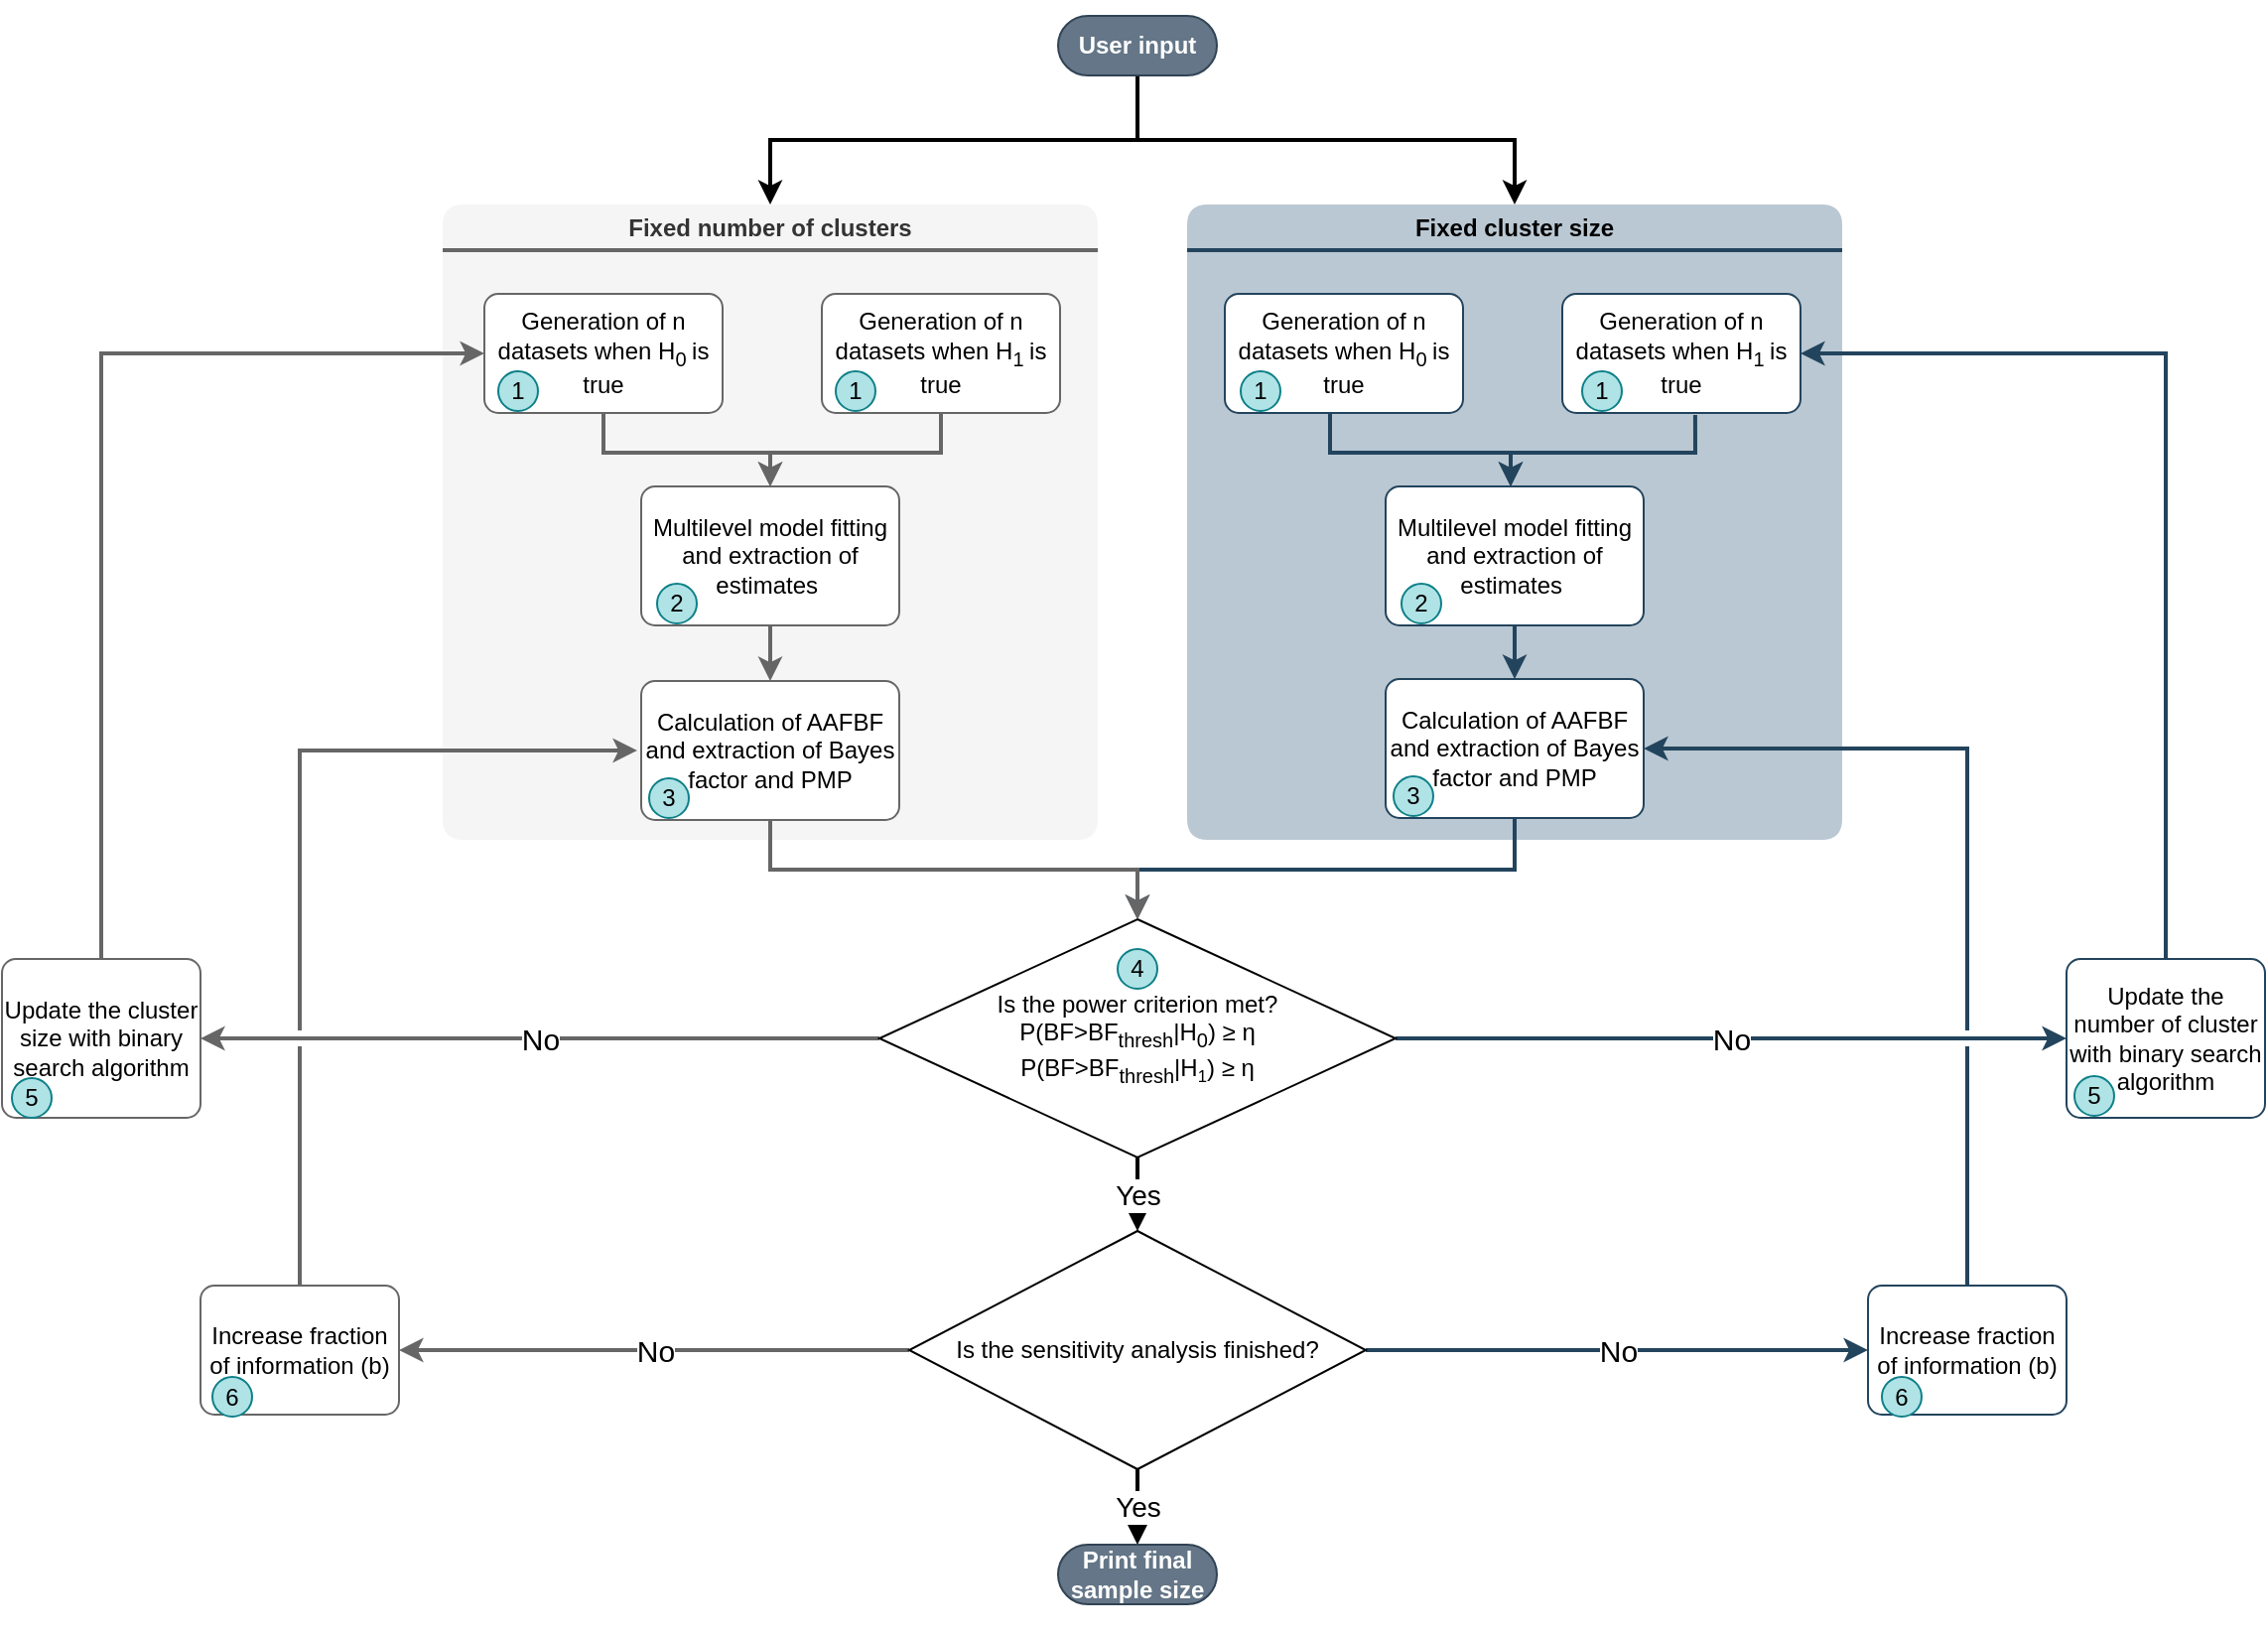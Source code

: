 <mxfile version="23.0.2" type="device" pages="4">
  <diagram name="Page-1" id="74e2e168-ea6b-b213-b513-2b3c1d86103e">
    <mxGraphModel dx="1434" dy="844" grid="0" gridSize="10" guides="1" tooltips="1" connect="1" arrows="1" fold="1" page="1" pageScale="1" pageWidth="1169" pageHeight="827" background="none" math="0" shadow="0">
      <root>
        <mxCell id="0" />
        <mxCell id="1" parent="0" />
        <mxCell id="-_WrZxo8teuH3BvchVDA-6" value="Fixed number of clusters" style="swimlane;whiteSpace=wrap;html=1;strokeWidth=2;glass=0;comic=0;fillColor=#f5f5f5;strokeColor=#666666;swimlaneFillColor=#f5f5f5;labelBackgroundColor=none;backgroundOutline=0;rounded=1;fontColor=#333333;swimlaneHead=0;swimlaneBody=0;container=0;" parent="1" vertex="1">
          <mxGeometry x="232" y="105" width="330" height="320" as="geometry" />
        </mxCell>
        <mxCell id="-_WrZxo8teuH3BvchVDA-52" value="" style="edgeStyle=orthogonalEdgeStyle;rounded=0;orthogonalLoop=1;jettySize=auto;html=1;strokeColor=#666666;strokeWidth=2;" parent="-_WrZxo8teuH3BvchVDA-6" source="-_WrZxo8teuH3BvchVDA-8" target="-_WrZxo8teuH3BvchVDA-10" edge="1">
          <mxGeometry relative="1" as="geometry" />
        </mxCell>
        <mxCell id="-_WrZxo8teuH3BvchVDA-8" value="Multilevel model fitting and extraction of estimates&amp;nbsp;" style="rounded=1;whiteSpace=wrap;html=1;absoluteArcSize=1;arcSize=14;strokeWidth=1;enumerate=0;enumerateValue=2;strokeColor=#666666;" parent="-_WrZxo8teuH3BvchVDA-6" vertex="1">
          <mxGeometry x="100" y="142" width="130" height="70" as="geometry" />
        </mxCell>
        <mxCell id="-_WrZxo8teuH3BvchVDA-10" value="Calculation of AAFBF and extraction of Bayes factor and PMP" style="rounded=1;whiteSpace=wrap;html=1;absoluteArcSize=1;arcSize=14;strokeWidth=1;enumerate=0;enumerateValue=3;strokeColor=#666666;" parent="-_WrZxo8teuH3BvchVDA-6" vertex="1">
          <mxGeometry x="100" y="240" width="130" height="70" as="geometry" />
        </mxCell>
        <mxCell id="-_WrZxo8teuH3BvchVDA-81" value="2" style="shape=ellipse;html=1;dashed=0;whiteSpace=wrap;perimeter=ellipsePerimeter;fillColor=#b0e3e6;strokeColor=#0e8088;rounded=0;" parent="-_WrZxo8teuH3BvchVDA-6" vertex="1">
          <mxGeometry x="108" y="191" width="20" height="20" as="geometry" />
        </mxCell>
        <mxCell id="-_WrZxo8teuH3BvchVDA-83" value="3" style="shape=ellipse;html=1;dashed=0;whiteSpace=wrap;perimeter=ellipsePerimeter;fillColor=#b0e3e6;strokeColor=#0e8088;rounded=0;" parent="-_WrZxo8teuH3BvchVDA-6" vertex="1">
          <mxGeometry x="104" y="289" width="20" height="20" as="geometry" />
        </mxCell>
        <mxCell id="-_WrZxo8teuH3BvchVDA-7" value="Fixed cluster size" style="swimlane;whiteSpace=wrap;html=1;strokeWidth=2;fillColor=#BAC8D3;strokeColor=#23445d;rounded=1;swimlaneFillColor=#bac8d3;swimlaneBody=0;swimlaneHead=0;container=0;" parent="1" vertex="1">
          <mxGeometry x="607" y="105" width="330" height="320" as="geometry" />
        </mxCell>
        <mxCell id="-_WrZxo8teuH3BvchVDA-53" value="" style="edgeStyle=orthogonalEdgeStyle;rounded=0;orthogonalLoop=1;jettySize=auto;html=1;strokeColor=#23445d;strokeWidth=2;" parent="-_WrZxo8teuH3BvchVDA-7" source="-_WrZxo8teuH3BvchVDA-9" target="-_WrZxo8teuH3BvchVDA-11" edge="1">
          <mxGeometry relative="1" as="geometry" />
        </mxCell>
        <mxCell id="-_WrZxo8teuH3BvchVDA-9" value="Multilevel model fitting and extraction of estimates&amp;nbsp;" style="rounded=1;whiteSpace=wrap;html=1;absoluteArcSize=1;arcSize=14;strokeWidth=1;enumerate=0;enumerateValue=2;strokeColor=#23445d;" parent="-_WrZxo8teuH3BvchVDA-7" vertex="1">
          <mxGeometry x="100" y="142" width="130" height="70" as="geometry" />
        </mxCell>
        <mxCell id="-_WrZxo8teuH3BvchVDA-11" value="Calculation of AAFBF and extraction of Bayes factor and PMP" style="rounded=1;whiteSpace=wrap;html=1;absoluteArcSize=1;arcSize=14;strokeWidth=1;enumerate=0;enumerateValue=3;strokeColor=#23445d;" parent="-_WrZxo8teuH3BvchVDA-7" vertex="1">
          <mxGeometry x="100" y="239" width="130" height="70" as="geometry" />
        </mxCell>
        <mxCell id="-_WrZxo8teuH3BvchVDA-2" value="Generation of n datasets when H&lt;sub&gt;0 &lt;/sub&gt;is true" style="rounded=1;whiteSpace=wrap;html=1;absoluteArcSize=1;arcSize=14;strokeWidth=1;enumerate=0;enumerateValue=1;strokeColor=#666666;" parent="-_WrZxo8teuH3BvchVDA-7" vertex="1">
          <mxGeometry x="-354" y="45" width="120" height="60" as="geometry" />
        </mxCell>
        <mxCell id="-_WrZxo8teuH3BvchVDA-5" value="Generation of n datasets when H&lt;sub&gt;1&amp;nbsp;&lt;/sub&gt;is true" style="rounded=1;whiteSpace=wrap;html=1;absoluteArcSize=1;arcSize=14;strokeWidth=1;enumerate=0;enumerateValue=1;strokeColor=#666666;" parent="-_WrZxo8teuH3BvchVDA-7" vertex="1">
          <mxGeometry x="-184" y="45" width="120" height="60" as="geometry" />
        </mxCell>
        <mxCell id="-_WrZxo8teuH3BvchVDA-4" value="Generation of n datasets when H&lt;sub&gt;0 &lt;/sub&gt;is true" style="rounded=1;whiteSpace=wrap;html=1;absoluteArcSize=1;arcSize=14;strokeWidth=1;enumerate=0;enumerateValue=1;strokeColor=#23445d;" parent="-_WrZxo8teuH3BvchVDA-7" vertex="1">
          <mxGeometry x="19" y="45" width="120" height="60" as="geometry" />
        </mxCell>
        <mxCell id="-_WrZxo8teuH3BvchVDA-3" value="Generation of n datasets when H&lt;sub&gt;1&amp;nbsp;&lt;/sub&gt;is true" style="rounded=1;whiteSpace=wrap;html=1;absoluteArcSize=1;arcSize=14;strokeWidth=1;enumerate=0;enumerateValue=1;strokeColor=#23445d;" parent="-_WrZxo8teuH3BvchVDA-7" vertex="1">
          <mxGeometry x="189" y="45" width="120" height="60" as="geometry" />
        </mxCell>
        <mxCell id="-_WrZxo8teuH3BvchVDA-58" value="" style="edgeStyle=orthogonalEdgeStyle;rounded=0;orthogonalLoop=1;jettySize=auto;html=1;exitX=0.558;exitY=1.017;exitDx=0;exitDy=0;exitPerimeter=0;strokeColor=#23445d;strokeWidth=2;" parent="-_WrZxo8teuH3BvchVDA-7" source="-_WrZxo8teuH3BvchVDA-3" edge="1">
          <mxGeometry relative="1" as="geometry">
            <mxPoint x="259" y="102" as="sourcePoint" />
            <mxPoint x="163" y="142" as="targetPoint" />
            <Array as="points">
              <mxPoint x="256" y="125" />
              <mxPoint x="163" y="125" />
            </Array>
          </mxGeometry>
        </mxCell>
        <mxCell id="-_WrZxo8teuH3BvchVDA-59" value="" style="edgeStyle=orthogonalEdgeStyle;rounded=0;orthogonalLoop=1;jettySize=auto;html=1;strokeColor=#23445d;strokeWidth=2;" parent="-_WrZxo8teuH3BvchVDA-7" edge="1">
          <mxGeometry relative="1" as="geometry">
            <mxPoint x="72" y="105" as="sourcePoint" />
            <mxPoint x="163" y="142" as="targetPoint" />
            <Array as="points">
              <mxPoint x="72" y="125" />
              <mxPoint x="163" y="125" />
            </Array>
          </mxGeometry>
        </mxCell>
        <mxCell id="-_WrZxo8teuH3BvchVDA-77" value="1" style="shape=ellipse;html=1;dashed=0;whiteSpace=wrap;perimeter=ellipsePerimeter;fillColor=#b0e3e6;strokeColor=#0e8088;fontStyle=0;rounded=0;" parent="-_WrZxo8teuH3BvchVDA-7" vertex="1">
          <mxGeometry x="-347" y="84" width="20" height="20" as="geometry" />
        </mxCell>
        <mxCell id="-_WrZxo8teuH3BvchVDA-79" value="1" style="shape=ellipse;html=1;dashed=0;whiteSpace=wrap;perimeter=ellipsePerimeter;fillColor=#b0e3e6;strokeColor=#0e8088;rounded=0;" parent="-_WrZxo8teuH3BvchVDA-7" vertex="1">
          <mxGeometry x="27" y="84" width="20" height="20" as="geometry" />
        </mxCell>
        <mxCell id="-_WrZxo8teuH3BvchVDA-78" value="1" style="shape=ellipse;html=1;dashed=0;whiteSpace=wrap;perimeter=ellipsePerimeter;fillColor=#b0e3e6;strokeColor=#0e8088;rounded=0;" parent="-_WrZxo8teuH3BvchVDA-7" vertex="1">
          <mxGeometry x="199" y="84" width="20" height="20" as="geometry" />
        </mxCell>
        <mxCell id="-_WrZxo8teuH3BvchVDA-82" value="2" style="shape=ellipse;html=1;dashed=0;whiteSpace=wrap;perimeter=ellipsePerimeter;fillColor=#b0e3e6;strokeColor=#0e8088;rounded=0;" parent="-_WrZxo8teuH3BvchVDA-7" vertex="1">
          <mxGeometry x="108" y="191" width="20" height="20" as="geometry" />
        </mxCell>
        <mxCell id="-_WrZxo8teuH3BvchVDA-84" value="3" style="shape=ellipse;html=1;dashed=0;whiteSpace=wrap;perimeter=ellipsePerimeter;fillColor=#b0e3e6;strokeColor=#0e8088;rounded=0;" parent="-_WrZxo8teuH3BvchVDA-7" vertex="1">
          <mxGeometry x="104" y="288" width="20" height="20" as="geometry" />
        </mxCell>
        <mxCell id="-_WrZxo8teuH3BvchVDA-22" value="No" style="edgeStyle=orthogonalEdgeStyle;rounded=0;orthogonalLoop=1;jettySize=auto;html=1;exitX=0;exitY=0.5;exitDx=0;exitDy=0;exitPerimeter=0;fontSize=15;strokeColor=#666666;strokeWidth=2;" parent="1" source="-_WrZxo8teuH3BvchVDA-12" target="-_WrZxo8teuH3BvchVDA-13" edge="1">
          <mxGeometry relative="1" as="geometry" />
        </mxCell>
        <mxCell id="-_WrZxo8teuH3BvchVDA-23" value="No" style="edgeStyle=orthogonalEdgeStyle;rounded=0;orthogonalLoop=1;jettySize=auto;html=1;fontSize=15;entryX=0;entryY=0.5;entryDx=0;entryDy=0;strokeColor=#23445d;strokeWidth=2;" parent="1" source="-_WrZxo8teuH3BvchVDA-12" target="gkjcnKWSa4nMXM1vfR7n-1" edge="1">
          <mxGeometry relative="1" as="geometry">
            <mxPoint x="1040" y="540" as="targetPoint" />
          </mxGeometry>
        </mxCell>
        <mxCell id="-_WrZxo8teuH3BvchVDA-12" value="Is the power criterion met?&lt;br&gt;P(BF&amp;gt;BF&lt;sub&gt;thresh&lt;/sub&gt;|H&lt;sub&gt;0&lt;/sub&gt;) ≥ η&lt;br&gt;P(BF&amp;gt;BF&lt;sub style=&quot;border-color: var(--border-color);&quot;&gt;thresh&lt;/sub&gt;|H&lt;span style=&quot;font-size: 10px;&quot;&gt;&lt;sub&gt;1&lt;/sub&gt;&lt;/span&gt;) ≥ η" style="strokeWidth=1;html=1;shape=mxgraph.flowchart.decision;whiteSpace=wrap;enumerate=0;enumerateValue=4;shadow=0;rounded=0;" parent="1" vertex="1">
          <mxGeometry x="452" y="465" width="260" height="120" as="geometry" />
        </mxCell>
        <mxCell id="-_WrZxo8teuH3BvchVDA-13" value="Update the cluster size with binary search algorithm" style="rounded=1;whiteSpace=wrap;html=1;absoluteArcSize=1;arcSize=14;strokeWidth=1;enumerate=0;enumerateValue=5;strokeColor=#666666;" parent="1" vertex="1">
          <mxGeometry x="10" y="485" width="100" height="80" as="geometry" />
        </mxCell>
        <mxCell id="-_WrZxo8teuH3BvchVDA-29" style="edgeStyle=orthogonalEdgeStyle;rounded=0;orthogonalLoop=1;jettySize=auto;html=1;entryX=1;entryY=0.5;entryDx=0;entryDy=0;exitX=0.5;exitY=0;exitDx=0;exitDy=0;strokeColor=#23445d;strokeWidth=2;" parent="1" source="gkjcnKWSa4nMXM1vfR7n-1" target="-_WrZxo8teuH3BvchVDA-3" edge="1">
          <mxGeometry relative="1" as="geometry">
            <Array as="points">
              <mxPoint x="1100" y="180" />
            </Array>
            <mxPoint x="1100" y="450" as="sourcePoint" />
          </mxGeometry>
        </mxCell>
        <mxCell id="-_WrZxo8teuH3BvchVDA-24" value="No" style="edgeStyle=orthogonalEdgeStyle;rounded=0;orthogonalLoop=1;jettySize=auto;html=1;entryX=1;entryY=0.5;entryDx=0;entryDy=0;fontSize=15;strokeColor=#666666;strokeWidth=2;" parent="1" source="-_WrZxo8teuH3BvchVDA-15" target="-_WrZxo8teuH3BvchVDA-16" edge="1">
          <mxGeometry relative="1" as="geometry">
            <mxPoint x="232" y="682" as="targetPoint" />
          </mxGeometry>
        </mxCell>
        <mxCell id="-_WrZxo8teuH3BvchVDA-25" value="No" style="edgeStyle=orthogonalEdgeStyle;rounded=0;orthogonalLoop=1;jettySize=auto;html=1;entryX=0;entryY=0.5;entryDx=0;entryDy=0;fontSize=15;strokeColor=#23445d;strokeWidth=2;" parent="1" source="-_WrZxo8teuH3BvchVDA-15" target="-_WrZxo8teuH3BvchVDA-17" edge="1">
          <mxGeometry x="0.004" relative="1" as="geometry">
            <mxPoint as="offset" />
          </mxGeometry>
        </mxCell>
        <mxCell id="-_WrZxo8teuH3BvchVDA-67" value="Yes" style="edgeStyle=orthogonalEdgeStyle;rounded=0;orthogonalLoop=1;jettySize=auto;html=1;strokeWidth=2;fontSize=14;" parent="1" source="-_WrZxo8teuH3BvchVDA-15" target="-_WrZxo8teuH3BvchVDA-66" edge="1">
          <mxGeometry relative="1" as="geometry" />
        </mxCell>
        <mxCell id="-_WrZxo8teuH3BvchVDA-15" value="Is the sensitivity analysis finished?" style="strokeWidth=1;html=1;shape=mxgraph.flowchart.decision;whiteSpace=wrap;enumerate=0;rounded=0;" parent="1" vertex="1">
          <mxGeometry x="467" y="622" width="230" height="120" as="geometry" />
        </mxCell>
        <mxCell id="-_WrZxo8teuH3BvchVDA-26" style="edgeStyle=orthogonalEdgeStyle;rounded=0;orthogonalLoop=1;jettySize=auto;html=1;jumpStyle=gap;strokeColor=#666666;strokeWidth=2;" parent="1" edge="1">
          <mxGeometry relative="1" as="geometry">
            <mxPoint x="160" y="661" as="sourcePoint" />
            <mxPoint x="330" y="380" as="targetPoint" />
            <Array as="points">
              <mxPoint x="160" y="380" />
            </Array>
          </mxGeometry>
        </mxCell>
        <mxCell id="-_WrZxo8teuH3BvchVDA-16" value="Increase fraction of information (b)&lt;br&gt;" style="rounded=1;whiteSpace=wrap;html=1;absoluteArcSize=1;arcSize=14;strokeWidth=1;enumerate=0;enumerateValue=6;strokeColor=#666666;" parent="1" vertex="1">
          <mxGeometry x="110" y="649.5" width="100" height="65" as="geometry" />
        </mxCell>
        <mxCell id="-_WrZxo8teuH3BvchVDA-28" style="edgeStyle=orthogonalEdgeStyle;rounded=0;orthogonalLoop=1;jettySize=auto;html=1;entryX=1;entryY=0.5;entryDx=0;entryDy=0;jumpStyle=gap;strokeColor=#23445d;strokeWidth=2;" parent="1" source="-_WrZxo8teuH3BvchVDA-17" target="-_WrZxo8teuH3BvchVDA-11" edge="1">
          <mxGeometry relative="1" as="geometry">
            <Array as="points">
              <mxPoint x="1000" y="379" />
            </Array>
          </mxGeometry>
        </mxCell>
        <mxCell id="-_WrZxo8teuH3BvchVDA-17" value="Increase fraction of information (b)&lt;br&gt;" style="rounded=1;whiteSpace=wrap;html=1;absoluteArcSize=1;arcSize=14;strokeWidth=1;enumerate=0;enumerateValue=6;strokeColor=#23445d;" parent="1" vertex="1">
          <mxGeometry x="950" y="649.5" width="100" height="65" as="geometry" />
        </mxCell>
        <mxCell id="-_WrZxo8teuH3BvchVDA-31" value="Yes" style="edgeStyle=orthogonalEdgeStyle;rounded=0;orthogonalLoop=1;jettySize=auto;html=1;entryX=0.5;entryY=0;entryDx=0;entryDy=0;entryPerimeter=0;strokeWidth=2;fontSize=14;" parent="1" source="-_WrZxo8teuH3BvchVDA-12" target="-_WrZxo8teuH3BvchVDA-15" edge="1">
          <mxGeometry relative="1" as="geometry" />
        </mxCell>
        <mxCell id="-_WrZxo8teuH3BvchVDA-54" value="" style="edgeStyle=orthogonalEdgeStyle;rounded=0;orthogonalLoop=1;jettySize=auto;html=1;strokeColor=#666666;strokeWidth=2;" parent="1" source="-_WrZxo8teuH3BvchVDA-2" target="-_WrZxo8teuH3BvchVDA-8" edge="1">
          <mxGeometry relative="1" as="geometry">
            <Array as="points">
              <mxPoint x="313" y="230" />
              <mxPoint x="397" y="230" />
            </Array>
          </mxGeometry>
        </mxCell>
        <mxCell id="-_WrZxo8teuH3BvchVDA-55" value="" style="edgeStyle=orthogonalEdgeStyle;rounded=0;orthogonalLoop=1;jettySize=auto;html=1;exitX=0.5;exitY=1;exitDx=0;exitDy=0;entryX=0.5;entryY=0;entryDx=0;entryDy=0;strokeColor=#666666;strokeWidth=2;" parent="1" edge="1">
          <mxGeometry relative="1" as="geometry">
            <mxPoint x="483" y="210" as="sourcePoint" />
            <mxPoint x="397" y="247" as="targetPoint" />
            <Array as="points">
              <mxPoint x="483" y="230" />
              <mxPoint x="397" y="230" />
            </Array>
          </mxGeometry>
        </mxCell>
        <mxCell id="-_WrZxo8teuH3BvchVDA-64" style="edgeStyle=orthogonalEdgeStyle;rounded=0;orthogonalLoop=1;jettySize=auto;html=1;strokeWidth=2;" parent="1" source="-_WrZxo8teuH3BvchVDA-63" target="-_WrZxo8teuH3BvchVDA-6" edge="1">
          <mxGeometry relative="1" as="geometry" />
        </mxCell>
        <mxCell id="-_WrZxo8teuH3BvchVDA-65" style="edgeStyle=orthogonalEdgeStyle;rounded=0;orthogonalLoop=1;jettySize=auto;html=1;strokeWidth=2;" parent="1" source="-_WrZxo8teuH3BvchVDA-63" target="-_WrZxo8teuH3BvchVDA-7" edge="1">
          <mxGeometry relative="1" as="geometry" />
        </mxCell>
        <mxCell id="-_WrZxo8teuH3BvchVDA-63" value="&lt;h4&gt;User input&lt;/h4&gt;" style="html=1;dashed=0;whiteSpace=wrap;shape=mxgraph.dfd.start;rounded=0;fillColor=#647687;fontColor=#ffffff;strokeColor=#314354;" parent="1" vertex="1">
          <mxGeometry x="542" y="10" width="80" height="30" as="geometry" />
        </mxCell>
        <mxCell id="-_WrZxo8teuH3BvchVDA-66" value="&lt;h4&gt;Print final sample size&lt;/h4&gt;" style="html=1;dashed=0;whiteSpace=wrap;shape=mxgraph.dfd.start;rounded=0;fillColor=#647687;fontColor=#ffffff;strokeColor=#314354;" parent="1" vertex="1">
          <mxGeometry x="542" y="780" width="80" height="30" as="geometry" />
        </mxCell>
        <mxCell id="-_WrZxo8teuH3BvchVDA-70" style="edgeStyle=orthogonalEdgeStyle;rounded=0;orthogonalLoop=1;jettySize=auto;html=1;strokeColor=#23445d;strokeWidth=2;" parent="1" source="-_WrZxo8teuH3BvchVDA-11" target="-_WrZxo8teuH3BvchVDA-12" edge="1">
          <mxGeometry relative="1" as="geometry">
            <Array as="points">
              <mxPoint x="772" y="440" />
              <mxPoint x="582" y="440" />
            </Array>
          </mxGeometry>
        </mxCell>
        <mxCell id="-_WrZxo8teuH3BvchVDA-71" style="edgeStyle=orthogonalEdgeStyle;rounded=0;orthogonalLoop=1;jettySize=auto;html=1;entryX=0.5;entryY=0;entryDx=0;entryDy=0;entryPerimeter=0;strokeWidth=2;strokeColor=#666666;" parent="1" source="-_WrZxo8teuH3BvchVDA-10" target="-_WrZxo8teuH3BvchVDA-12" edge="1">
          <mxGeometry relative="1" as="geometry" />
        </mxCell>
        <mxCell id="-_WrZxo8teuH3BvchVDA-80" value="1" style="shape=ellipse;html=1;dashed=0;whiteSpace=wrap;perimeter=ellipsePerimeter;fillColor=#b0e3e6;strokeColor=#0e8088;rounded=0;" parent="1" vertex="1">
          <mxGeometry x="430" y="189" width="20" height="20" as="geometry" />
        </mxCell>
        <mxCell id="-_WrZxo8teuH3BvchVDA-85" value="4" style="shape=ellipse;html=1;dashed=0;whiteSpace=wrap;perimeter=ellipsePerimeter;fillColor=#b0e3e6;strokeColor=#0e8088;rounded=0;" parent="1" vertex="1">
          <mxGeometry x="572" y="480" width="20" height="20" as="geometry" />
        </mxCell>
        <mxCell id="-_WrZxo8teuH3BvchVDA-86" value="5" style="shape=ellipse;html=1;dashed=0;whiteSpace=wrap;perimeter=ellipsePerimeter;fillColor=#b0e3e6;strokeColor=#0e8088;rounded=0;" parent="1" vertex="1">
          <mxGeometry x="15" y="545" width="20" height="20" as="geometry" />
        </mxCell>
        <mxCell id="-_WrZxo8teuH3BvchVDA-87" value="6" style="shape=ellipse;html=1;dashed=0;whiteSpace=wrap;perimeter=ellipsePerimeter;fillColor=#b0e3e6;strokeColor=#0e8088;rounded=0;" parent="1" vertex="1">
          <mxGeometry x="116" y="695.5" width="20" height="20" as="geometry" />
        </mxCell>
        <mxCell id="-_WrZxo8teuH3BvchVDA-88" value="6" style="shape=ellipse;html=1;dashed=0;whiteSpace=wrap;perimeter=ellipsePerimeter;fillColor=#b0e3e6;strokeColor=#0e8088;rounded=0;" parent="1" vertex="1">
          <mxGeometry x="957" y="695.5" width="20" height="20" as="geometry" />
        </mxCell>
        <mxCell id="gkjcnKWSa4nMXM1vfR7n-1" value="Update the number of cluster with binary search algorithm" style="rounded=1;whiteSpace=wrap;html=1;absoluteArcSize=1;arcSize=14;strokeWidth=1;enumerate=0;enumerateValue=5;strokeColor=#23445d;" parent="1" vertex="1">
          <mxGeometry x="1050" y="485" width="100" height="80" as="geometry" />
        </mxCell>
        <mxCell id="gkjcnKWSa4nMXM1vfR7n-2" value="5" style="shape=ellipse;html=1;dashed=0;whiteSpace=wrap;perimeter=ellipsePerimeter;fillColor=#b0e3e6;strokeColor=#0e8088;rounded=0;" parent="1" vertex="1">
          <mxGeometry x="1054" y="544" width="20" height="20" as="geometry" />
        </mxCell>
        <mxCell id="VgkQQyjK16bl-aLK0k5A-19" value="" style="edgeStyle=orthogonalEdgeStyle;rounded=0;orthogonalLoop=1;jettySize=auto;html=1;entryX=0;entryY=0.5;entryDx=0;entryDy=0;strokeColor=#666666;strokeWidth=2;" parent="1" source="-_WrZxo8teuH3BvchVDA-13" target="-_WrZxo8teuH3BvchVDA-2" edge="1">
          <mxGeometry relative="1" as="geometry">
            <Array as="points">
              <mxPoint x="60" y="180" />
            </Array>
            <mxPoint x="60" y="485" as="sourcePoint" />
            <mxPoint x="155" y="189" as="targetPoint" />
          </mxGeometry>
        </mxCell>
      </root>
    </mxGraphModel>
  </diagram>
  <diagram id="TE2C92YClyaY3yHBZgQ6" name="Page-2">
    <mxGraphModel dx="1434" dy="844" grid="1" gridSize="10" guides="1" tooltips="1" connect="1" arrows="1" fold="1" page="1" pageScale="1" pageWidth="1169" pageHeight="827" math="0" shadow="0">
      <root>
        <mxCell id="0" />
        <mxCell id="1" parent="0" />
        <mxCell id="pisMNLT7LliLQh7mAFiL-1" value="Fixed number of clusters" style="swimlane;whiteSpace=wrap;html=1;strokeWidth=2;glass=0;comic=0;fillColor=#e1d5e7;strokeColor=#9673a6;swimlaneFillColor=#f3e8f8;labelBackgroundColor=none;backgroundOutline=0;swimlaneBody=0;fillOpacity=100;shadow=0;absoluteArcSize=0;rounded=1;container=0;swimlaneHead=0;" parent="1" vertex="1">
          <mxGeometry x="230" y="105" width="330" height="320" as="geometry" />
        </mxCell>
        <mxCell id="pisMNLT7LliLQh7mAFiL-2" value="" style="edgeStyle=orthogonalEdgeStyle;rounded=0;orthogonalLoop=1;jettySize=auto;html=1;strokeColor=#9673a6;" parent="pisMNLT7LliLQh7mAFiL-1" source="pisMNLT7LliLQh7mAFiL-3" target="pisMNLT7LliLQh7mAFiL-4" edge="1">
          <mxGeometry relative="1" as="geometry" />
        </mxCell>
        <mxCell id="pisMNLT7LliLQh7mAFiL-3" value="Multilevel model fitting and extraction of estimates&amp;nbsp;" style="rounded=1;whiteSpace=wrap;html=1;absoluteArcSize=1;arcSize=14;strokeWidth=1;enumerate=0;enumerateValue=2;strokeColor=#9673a6;" parent="pisMNLT7LliLQh7mAFiL-1" vertex="1">
          <mxGeometry x="100" y="142" width="130" height="70" as="geometry" />
        </mxCell>
        <mxCell id="pisMNLT7LliLQh7mAFiL-4" value="Calculation of AAFBF and extraction of Bayes factor and PMP" style="rounded=1;whiteSpace=wrap;html=1;absoluteArcSize=1;arcSize=14;strokeWidth=1;enumerate=0;enumerateValue=3;strokeColor=#9673a6;" parent="pisMNLT7LliLQh7mAFiL-1" vertex="1">
          <mxGeometry x="100" y="240" width="130" height="70" as="geometry" />
        </mxCell>
        <mxCell id="pisMNLT7LliLQh7mAFiL-5" value="2" style="shape=ellipse;html=1;dashed=0;whiteSpace=wrap;perimeter=ellipsePerimeter;fillColor=#b0e3e6;strokeColor=#0e8088;" parent="pisMNLT7LliLQh7mAFiL-1" vertex="1">
          <mxGeometry x="108" y="191" width="20" height="20" as="geometry" />
        </mxCell>
        <mxCell id="pisMNLT7LliLQh7mAFiL-6" value="3" style="shape=ellipse;html=1;dashed=0;whiteSpace=wrap;perimeter=ellipsePerimeter;fillColor=#b0e3e6;strokeColor=#0e8088;" parent="pisMNLT7LliLQh7mAFiL-1" vertex="1">
          <mxGeometry x="104" y="289" width="20" height="20" as="geometry" />
        </mxCell>
        <mxCell id="pisMNLT7LliLQh7mAFiL-7" value="Fixed cluster size" style="swimlane;whiteSpace=wrap;html=1;strokeWidth=2;fillColor=#dae8fc;strokeColor=#6c8ebf;rounded=1;container=0;swimlaneBody=0;swimlaneHead=0;swimlaneFillColor=#e5f1ff;" parent="1" vertex="1">
          <mxGeometry x="600" y="105" width="330" height="320" as="geometry" />
        </mxCell>
        <mxCell id="pisMNLT7LliLQh7mAFiL-8" value="" style="edgeStyle=orthogonalEdgeStyle;rounded=0;orthogonalLoop=1;jettySize=auto;html=1;strokeColor=#6c8ebf;" parent="pisMNLT7LliLQh7mAFiL-7" source="pisMNLT7LliLQh7mAFiL-9" target="pisMNLT7LliLQh7mAFiL-10" edge="1">
          <mxGeometry relative="1" as="geometry" />
        </mxCell>
        <mxCell id="pisMNLT7LliLQh7mAFiL-9" value="Multilevel model fitting and extraction of estimates&amp;nbsp;" style="rounded=1;whiteSpace=wrap;html=1;absoluteArcSize=1;arcSize=14;strokeWidth=1;enumerate=0;enumerateValue=2;strokeColor=#6c8ebf;" parent="pisMNLT7LliLQh7mAFiL-7" vertex="1">
          <mxGeometry x="100" y="142" width="130" height="70" as="geometry" />
        </mxCell>
        <mxCell id="pisMNLT7LliLQh7mAFiL-10" value="Calculation of AAFBF and extraction of Bayes factor and PMP" style="rounded=1;whiteSpace=wrap;html=1;absoluteArcSize=1;arcSize=14;strokeWidth=1;enumerate=0;enumerateValue=3;strokeColor=#6c8ebf;" parent="pisMNLT7LliLQh7mAFiL-7" vertex="1">
          <mxGeometry x="100" y="239" width="130" height="70" as="geometry" />
        </mxCell>
        <mxCell id="pisMNLT7LliLQh7mAFiL-11" value="Generation of n datasets when H&lt;sub&gt;0 &lt;/sub&gt;is true" style="rounded=1;whiteSpace=wrap;html=1;absoluteArcSize=1;arcSize=14;strokeWidth=1;enumerate=0;enumerateValue=1;strokeColor=#9673a6;" parent="pisMNLT7LliLQh7mAFiL-7" vertex="1">
          <mxGeometry x="-347" y="45" width="120" height="60" as="geometry" />
        </mxCell>
        <mxCell id="pisMNLT7LliLQh7mAFiL-12" value="Generation of n datasets when H&lt;sub&gt;1&amp;nbsp;&lt;/sub&gt;is true" style="rounded=1;whiteSpace=wrap;html=1;absoluteArcSize=1;arcSize=14;strokeWidth=1;enumerate=0;enumerateValue=1;strokeColor=#9673a6;" parent="pisMNLT7LliLQh7mAFiL-7" vertex="1">
          <mxGeometry x="-184" y="45" width="120" height="60" as="geometry" />
        </mxCell>
        <mxCell id="pisMNLT7LliLQh7mAFiL-13" value="Generation of n datasets when H&lt;sub&gt;0 &lt;/sub&gt;is true" style="rounded=1;whiteSpace=wrap;html=1;absoluteArcSize=1;arcSize=14;strokeWidth=1;enumerate=0;enumerateValue=1;strokeColor=#6c8ebf;" parent="pisMNLT7LliLQh7mAFiL-7" vertex="1">
          <mxGeometry x="19" y="45" width="120" height="60" as="geometry" />
        </mxCell>
        <mxCell id="pisMNLT7LliLQh7mAFiL-14" value="Generation of n datasets when H&lt;sub&gt;1&amp;nbsp;&lt;/sub&gt;is true" style="rounded=1;whiteSpace=wrap;html=1;absoluteArcSize=1;arcSize=14;strokeWidth=1;enumerate=0;enumerateValue=1;strokeColor=#6c8ebf;" parent="pisMNLT7LliLQh7mAFiL-7" vertex="1">
          <mxGeometry x="189" y="45" width="120" height="60" as="geometry" />
        </mxCell>
        <mxCell id="pisMNLT7LliLQh7mAFiL-15" value="" style="edgeStyle=orthogonalEdgeStyle;rounded=0;orthogonalLoop=1;jettySize=auto;html=1;exitX=0.558;exitY=1.017;exitDx=0;exitDy=0;exitPerimeter=0;strokeColor=#6c8ebf;" parent="pisMNLT7LliLQh7mAFiL-7" source="pisMNLT7LliLQh7mAFiL-14" edge="1">
          <mxGeometry relative="1" as="geometry">
            <mxPoint x="259" y="102" as="sourcePoint" />
            <mxPoint x="163" y="142" as="targetPoint" />
            <Array as="points">
              <mxPoint x="256" y="125" />
              <mxPoint x="163" y="125" />
            </Array>
          </mxGeometry>
        </mxCell>
        <mxCell id="pisMNLT7LliLQh7mAFiL-16" value="" style="edgeStyle=orthogonalEdgeStyle;rounded=0;orthogonalLoop=1;jettySize=auto;html=1;strokeColor=#6c8ebf;" parent="pisMNLT7LliLQh7mAFiL-7" edge="1">
          <mxGeometry relative="1" as="geometry">
            <mxPoint x="72" y="105" as="sourcePoint" />
            <mxPoint x="163" y="142" as="targetPoint" />
            <Array as="points">
              <mxPoint x="72" y="125" />
              <mxPoint x="163" y="125" />
            </Array>
          </mxGeometry>
        </mxCell>
        <mxCell id="pisMNLT7LliLQh7mAFiL-18" value="1" style="shape=ellipse;html=1;dashed=0;whiteSpace=wrap;perimeter=ellipsePerimeter;fillColor=#b0e3e6;strokeColor=#0e8088;" parent="pisMNLT7LliLQh7mAFiL-7" vertex="1">
          <mxGeometry x="27" y="84" width="20" height="20" as="geometry" />
        </mxCell>
        <mxCell id="pisMNLT7LliLQh7mAFiL-19" value="1" style="shape=ellipse;html=1;dashed=0;whiteSpace=wrap;perimeter=ellipsePerimeter;fillColor=#b0e3e6;strokeColor=#0e8088;" parent="pisMNLT7LliLQh7mAFiL-7" vertex="1">
          <mxGeometry x="199" y="84" width="20" height="20" as="geometry" />
        </mxCell>
        <mxCell id="pisMNLT7LliLQh7mAFiL-20" value="2" style="shape=ellipse;html=1;dashed=0;whiteSpace=wrap;perimeter=ellipsePerimeter;fillColor=#b0e3e6;strokeColor=#0e8088;" parent="pisMNLT7LliLQh7mAFiL-7" vertex="1">
          <mxGeometry x="108" y="191" width="20" height="20" as="geometry" />
        </mxCell>
        <mxCell id="pisMNLT7LliLQh7mAFiL-21" value="3" style="shape=ellipse;html=1;dashed=0;whiteSpace=wrap;perimeter=ellipsePerimeter;fillColor=#b0e3e6;strokeColor=#0e8088;" parent="pisMNLT7LliLQh7mAFiL-7" vertex="1">
          <mxGeometry x="104" y="288" width="20" height="20" as="geometry" />
        </mxCell>
        <mxCell id="pisMNLT7LliLQh7mAFiL-22" value="No" style="edgeStyle=orthogonalEdgeStyle;rounded=0;orthogonalLoop=1;jettySize=auto;html=1;exitX=0;exitY=0.5;exitDx=0;exitDy=0;exitPerimeter=0;fontSize=12;strokeColor=#9673a6;entryX=1;entryY=0.5;entryDx=0;entryDy=0;" parent="1" source="pisMNLT7LliLQh7mAFiL-24" target="jt1Dwap1SnAnMrh6DfWO-1" edge="1">
          <mxGeometry relative="1" as="geometry">
            <mxPoint x="110" y="525" as="targetPoint" />
          </mxGeometry>
        </mxCell>
        <mxCell id="pisMNLT7LliLQh7mAFiL-23" value="No" style="edgeStyle=orthogonalEdgeStyle;rounded=0;orthogonalLoop=1;jettySize=auto;html=1;fontSize=12;entryX=0;entryY=0.5;entryDx=0;entryDy=0;strokeColor=#6c8ebf;" parent="1" source="pisMNLT7LliLQh7mAFiL-24" target="pisMNLT7LliLQh7mAFiL-48" edge="1">
          <mxGeometry relative="1" as="geometry">
            <mxPoint x="1040" y="540" as="targetPoint" />
          </mxGeometry>
        </mxCell>
        <mxCell id="pisMNLT7LliLQh7mAFiL-24" value="Is the power criterion met?&lt;br&gt;P(BF&amp;gt;BF&lt;sub&gt;thresh&lt;/sub&gt;|H&lt;sub&gt;0&lt;/sub&gt;) ≥ η&lt;br&gt;P(BF&amp;gt;BF&lt;sub style=&quot;border-color: var(--border-color);&quot;&gt;thresh&lt;/sub&gt;|H&lt;span style=&quot;font-size: 10px;&quot;&gt;&lt;sub&gt;1&lt;/sub&gt;&lt;/span&gt;) ≥ η" style="strokeWidth=1;html=1;shape=mxgraph.flowchart.decision;whiteSpace=wrap;enumerate=0;enumerateValue=4;strokeColor=#d6b656;" parent="1" vertex="1">
          <mxGeometry x="452" y="465" width="260" height="120" as="geometry" />
        </mxCell>
        <mxCell id="pisMNLT7LliLQh7mAFiL-25" style="edgeStyle=orthogonalEdgeStyle;rounded=0;orthogonalLoop=1;jettySize=auto;html=1;entryX=0;entryY=0.5;entryDx=0;entryDy=0;strokeColor=#9673a6;exitX=0.5;exitY=0;exitDx=0;exitDy=0;" parent="1" source="jt1Dwap1SnAnMrh6DfWO-1" target="pisMNLT7LliLQh7mAFiL-11" edge="1">
          <mxGeometry relative="1" as="geometry">
            <Array as="points">
              <mxPoint x="90" y="180" />
            </Array>
            <mxPoint x="60" y="485" as="sourcePoint" />
          </mxGeometry>
        </mxCell>
        <mxCell id="pisMNLT7LliLQh7mAFiL-26" style="edgeStyle=orthogonalEdgeStyle;rounded=0;orthogonalLoop=1;jettySize=auto;html=1;entryX=1;entryY=0.5;entryDx=0;entryDy=0;exitX=0.5;exitY=0;exitDx=0;exitDy=0;strokeColor=#6c8ebf;" parent="1" source="pisMNLT7LliLQh7mAFiL-48" target="pisMNLT7LliLQh7mAFiL-14" edge="1">
          <mxGeometry relative="1" as="geometry">
            <Array as="points">
              <mxPoint x="1070" y="180" />
            </Array>
            <mxPoint x="1100" y="450" as="sourcePoint" />
          </mxGeometry>
        </mxCell>
        <mxCell id="pisMNLT7LliLQh7mAFiL-27" value="No" style="edgeStyle=orthogonalEdgeStyle;rounded=0;orthogonalLoop=1;jettySize=auto;html=1;entryX=1;entryY=0.5;entryDx=0;entryDy=0;fontSize=12;strokeColor=#9673a6;" parent="1" source="pisMNLT7LliLQh7mAFiL-30" target="pisMNLT7LliLQh7mAFiL-32" edge="1">
          <mxGeometry relative="1" as="geometry">
            <mxPoint x="232" y="682" as="targetPoint" />
          </mxGeometry>
        </mxCell>
        <mxCell id="pisMNLT7LliLQh7mAFiL-28" value="No" style="edgeStyle=orthogonalEdgeStyle;rounded=0;orthogonalLoop=1;jettySize=auto;html=1;entryX=0;entryY=0.5;entryDx=0;entryDy=0;fontSize=12;strokeColor=#6c8ebf;" parent="1" source="pisMNLT7LliLQh7mAFiL-30" target="pisMNLT7LliLQh7mAFiL-34" edge="1">
          <mxGeometry relative="1" as="geometry" />
        </mxCell>
        <mxCell id="pisMNLT7LliLQh7mAFiL-29" value="Yes" style="edgeStyle=orthogonalEdgeStyle;rounded=0;orthogonalLoop=1;jettySize=auto;html=1;strokeColor=#707982;" parent="1" source="pisMNLT7LliLQh7mAFiL-30" target="pisMNLT7LliLQh7mAFiL-41" edge="1">
          <mxGeometry relative="1" as="geometry" />
        </mxCell>
        <mxCell id="pisMNLT7LliLQh7mAFiL-30" value="Is the sensitivity analysis finished?" style="strokeWidth=1;html=1;shape=mxgraph.flowchart.decision;whiteSpace=wrap;enumerate=0;strokeColor=#d6b656;" parent="1" vertex="1">
          <mxGeometry x="467" y="622" width="230" height="120" as="geometry" />
        </mxCell>
        <mxCell id="pisMNLT7LliLQh7mAFiL-31" style="edgeStyle=orthogonalEdgeStyle;rounded=0;orthogonalLoop=1;jettySize=auto;html=1;jumpStyle=gap;exitX=0.5;exitY=0;exitDx=0;exitDy=0;strokeColor=#9673a6;entryX=0;entryY=0.5;entryDx=0;entryDy=0;" parent="1" source="pisMNLT7LliLQh7mAFiL-32" target="pisMNLT7LliLQh7mAFiL-4" edge="1">
          <mxGeometry relative="1" as="geometry">
            <mxPoint x="192" y="653.5" as="sourcePoint" />
            <mxPoint x="320" y="380" as="targetPoint" />
            <Array as="points">
              <mxPoint x="194" y="380" />
            </Array>
          </mxGeometry>
        </mxCell>
        <mxCell id="pisMNLT7LliLQh7mAFiL-32" value="Increase fraction of information (b)&lt;br&gt;" style="rounded=1;whiteSpace=wrap;html=1;absoluteArcSize=1;arcSize=14;strokeWidth=1;enumerate=0;enumerateValue=6;strokeColor=#9673a6;" parent="1" vertex="1">
          <mxGeometry x="144" y="649.5" width="100" height="65" as="geometry" />
        </mxCell>
        <mxCell id="QX7CyK3r6FRn80XH1Ywv-3" style="edgeStyle=orthogonalEdgeStyle;orthogonalLoop=1;jettySize=auto;html=1;entryX=1;entryY=0.5;entryDx=0;entryDy=0;rounded=0;curved=0;strokeColor=#6c8ebf;exitX=0.5;exitY=0;exitDx=0;exitDy=0;" parent="1" source="pisMNLT7LliLQh7mAFiL-34" target="pisMNLT7LliLQh7mAFiL-10" edge="1">
          <mxGeometry relative="1" as="geometry">
            <Array as="points">
              <mxPoint x="967" y="379" />
            </Array>
          </mxGeometry>
        </mxCell>
        <mxCell id="pisMNLT7LliLQh7mAFiL-34" value="Increase fraction of information (b)&lt;br&gt;" style="rounded=1;whiteSpace=wrap;html=1;absoluteArcSize=1;arcSize=14;strokeWidth=1;enumerate=0;enumerateValue=6;strokeColor=#7d9bc7;" parent="1" vertex="1">
          <mxGeometry x="917" y="649.5" width="100" height="65" as="geometry" />
        </mxCell>
        <mxCell id="pisMNLT7LliLQh7mAFiL-35" value="Yes" style="edgeStyle=orthogonalEdgeStyle;rounded=0;orthogonalLoop=1;jettySize=auto;html=1;entryX=0.5;entryY=0;entryDx=0;entryDy=0;entryPerimeter=0;strokeColor=#707982;" parent="1" source="pisMNLT7LliLQh7mAFiL-24" target="pisMNLT7LliLQh7mAFiL-30" edge="1">
          <mxGeometry relative="1" as="geometry" />
        </mxCell>
        <mxCell id="pisMNLT7LliLQh7mAFiL-36" value="" style="edgeStyle=orthogonalEdgeStyle;rounded=0;orthogonalLoop=1;jettySize=auto;html=1;strokeColor=#9673a6;" parent="1" source="pisMNLT7LliLQh7mAFiL-11" target="pisMNLT7LliLQh7mAFiL-3" edge="1">
          <mxGeometry relative="1" as="geometry">
            <Array as="points">
              <mxPoint x="313" y="230" />
              <mxPoint x="397" y="230" />
            </Array>
          </mxGeometry>
        </mxCell>
        <mxCell id="pisMNLT7LliLQh7mAFiL-37" value="" style="edgeStyle=orthogonalEdgeStyle;rounded=0;orthogonalLoop=1;jettySize=auto;html=1;exitX=0.5;exitY=1;exitDx=0;exitDy=0;entryX=0.5;entryY=0;entryDx=0;entryDy=0;strokeColor=#9673a6;" parent="1" edge="1">
          <mxGeometry relative="1" as="geometry">
            <mxPoint x="483" y="210" as="sourcePoint" />
            <mxPoint x="397" y="247" as="targetPoint" />
            <Array as="points">
              <mxPoint x="483" y="230" />
              <mxPoint x="397" y="230" />
            </Array>
          </mxGeometry>
        </mxCell>
        <mxCell id="pisMNLT7LliLQh7mAFiL-38" style="edgeStyle=orthogonalEdgeStyle;rounded=0;orthogonalLoop=1;jettySize=auto;html=1;fillColor=#647687;strokeColor=#707982;curved=0;" parent="1" source="pisMNLT7LliLQh7mAFiL-40" target="pisMNLT7LliLQh7mAFiL-1" edge="1">
          <mxGeometry relative="1" as="geometry" />
        </mxCell>
        <mxCell id="pisMNLT7LliLQh7mAFiL-39" style="edgeStyle=orthogonalEdgeStyle;rounded=0;orthogonalLoop=1;jettySize=auto;html=1;fillColor=#647687;strokeColor=#707982;curved=0;" parent="1" source="pisMNLT7LliLQh7mAFiL-40" target="pisMNLT7LliLQh7mAFiL-7" edge="1">
          <mxGeometry relative="1" as="geometry" />
        </mxCell>
        <mxCell id="pisMNLT7LliLQh7mAFiL-40" value="&lt;h4&gt;User input&lt;/h4&gt;" style="html=1;dashed=0;whiteSpace=wrap;shape=mxgraph.dfd.start;fillColor=#fff2cc;strokeColor=#d6b656;" parent="1" vertex="1">
          <mxGeometry x="542" y="10" width="80" height="30" as="geometry" />
        </mxCell>
        <mxCell id="pisMNLT7LliLQh7mAFiL-41" value="&lt;h4&gt;Print final sample size&lt;/h4&gt;" style="html=1;dashed=0;whiteSpace=wrap;shape=mxgraph.dfd.start;fillColor=#fff2cc;strokeColor=#d6b656;" parent="1" vertex="1">
          <mxGeometry x="542" y="780" width="80" height="30" as="geometry" />
        </mxCell>
        <mxCell id="pisMNLT7LliLQh7mAFiL-42" style="edgeStyle=orthogonalEdgeStyle;rounded=0;orthogonalLoop=1;jettySize=auto;html=1;strokeColor=#6c8ebf;" parent="1" edge="1">
          <mxGeometry relative="1" as="geometry">
            <Array as="points">
              <mxPoint x="772" y="440" />
              <mxPoint x="582" y="440" />
            </Array>
            <mxPoint x="772" y="414" as="sourcePoint" />
            <mxPoint x="582" y="465" as="targetPoint" />
          </mxGeometry>
        </mxCell>
        <mxCell id="pisMNLT7LliLQh7mAFiL-43" style="edgeStyle=orthogonalEdgeStyle;rounded=0;orthogonalLoop=1;jettySize=auto;html=1;entryX=0.5;entryY=0;entryDx=0;entryDy=0;entryPerimeter=0;strokeWidth=1;strokeColor=#9673a6;" parent="1" source="pisMNLT7LliLQh7mAFiL-4" target="pisMNLT7LliLQh7mAFiL-24" edge="1">
          <mxGeometry relative="1" as="geometry" />
        </mxCell>
        <mxCell id="pisMNLT7LliLQh7mAFiL-44" value="1" style="shape=ellipse;html=1;dashed=0;whiteSpace=wrap;perimeter=ellipsePerimeter;fillColor=#b0e3e6;strokeColor=#0e8088;" parent="1" vertex="1">
          <mxGeometry x="430" y="189" width="20" height="20" as="geometry" />
        </mxCell>
        <mxCell id="pisMNLT7LliLQh7mAFiL-45" value="4" style="shape=ellipse;html=1;dashed=0;whiteSpace=wrap;perimeter=ellipsePerimeter;fillColor=#b0e3e6;strokeColor=#0e8088;" parent="1" vertex="1">
          <mxGeometry x="572" y="480" width="20" height="20" as="geometry" />
        </mxCell>
        <mxCell id="pisMNLT7LliLQh7mAFiL-46" value="6" style="shape=ellipse;html=1;dashed=0;whiteSpace=wrap;perimeter=ellipsePerimeter;fillColor=#b0e3e6;strokeColor=#0e8088;" parent="1" vertex="1">
          <mxGeometry x="149" y="694.5" width="20" height="20" as="geometry" />
        </mxCell>
        <mxCell id="pisMNLT7LliLQh7mAFiL-47" value="6" style="shape=ellipse;html=1;dashed=0;whiteSpace=wrap;perimeter=ellipsePerimeter;fillColor=#b0e3e6;strokeColor=#0e8088;" parent="1" vertex="1">
          <mxGeometry x="924" y="694.5" width="20" height="20" as="geometry" />
        </mxCell>
        <mxCell id="QX7CyK3r6FRn80XH1Ywv-2" value="" style="group" parent="1" vertex="1" connectable="0">
          <mxGeometry x="40" y="485" width="100" height="80" as="geometry" />
        </mxCell>
        <mxCell id="jt1Dwap1SnAnMrh6DfWO-1" value="Update the cluster size with binary search algorithm" style="rounded=1;whiteSpace=wrap;html=1;absoluteArcSize=1;arcSize=14;strokeWidth=1;enumerate=0;enumerateValue=5;strokeColor=#9673a6;" parent="QX7CyK3r6FRn80XH1Ywv-2" vertex="1">
          <mxGeometry width="100" height="80" as="geometry" />
        </mxCell>
        <mxCell id="jt1Dwap1SnAnMrh6DfWO-2" value="5" style="shape=ellipse;html=1;dashed=0;whiteSpace=wrap;perimeter=ellipsePerimeter;fillColor=#b0e3e6;strokeColor=#0e8088;" parent="QX7CyK3r6FRn80XH1Ywv-2" vertex="1">
          <mxGeometry x="7" y="60" width="20" height="20" as="geometry" />
        </mxCell>
        <mxCell id="QX7CyK3r6FRn80XH1Ywv-4" value="" style="group" parent="1" vertex="1" connectable="0">
          <mxGeometry x="1020" y="485" width="100" height="80" as="geometry" />
        </mxCell>
        <mxCell id="pisMNLT7LliLQh7mAFiL-48" value="Update the number of cluster with binary search algorithm" style="rounded=1;whiteSpace=wrap;html=1;absoluteArcSize=1;arcSize=14;strokeWidth=1;enumerate=0;enumerateValue=5;strokeColor=#7d9bc7;" parent="QX7CyK3r6FRn80XH1Ywv-4" vertex="1">
          <mxGeometry width="100" height="80" as="geometry" />
        </mxCell>
        <mxCell id="pisMNLT7LliLQh7mAFiL-49" value="5" style="shape=ellipse;html=1;dashed=0;whiteSpace=wrap;perimeter=ellipsePerimeter;fillColor=#b0e3e6;strokeColor=#0e8088;" parent="QX7CyK3r6FRn80XH1Ywv-4" vertex="1">
          <mxGeometry x="4" y="59" width="20" height="20" as="geometry" />
        </mxCell>
        <mxCell id="pisMNLT7LliLQh7mAFiL-17" value="1" style="shape=ellipse;html=1;dashed=0;whiteSpace=wrap;perimeter=ellipsePerimeter;fillColor=#b0e3e6;strokeColor=#0e8088;fontStyle=0" parent="1" vertex="1">
          <mxGeometry x="265" y="189" width="20" height="20" as="geometry" />
        </mxCell>
      </root>
    </mxGraphModel>
  </diagram>
  <diagram id="uQdmxAlQui6RhkzZlVYe" name="Page-3">
    <mxGraphModel dx="1050" dy="629" grid="1" gridSize="10" guides="1" tooltips="1" connect="1" arrows="1" fold="1" page="1" pageScale="1" pageWidth="1169" pageHeight="827" math="0" shadow="0">
      <root>
        <mxCell id="0" />
        <mxCell id="1" parent="0" />
        <mxCell id="rDekxZMWeXEtkbzPecd3-1" value="Fixed number of clusters" style="swimlane;whiteSpace=wrap;html=1;strokeWidth=2;glass=0;comic=0;fillColor=#f5f5f5;strokeColor=#666666;swimlaneFillColor=#f5f5f5;labelBackgroundColor=none;backgroundOutline=0;rounded=1;fontColor=#333333;swimlaneHead=0;swimlaneBody=0;container=0;" parent="1" vertex="1">
          <mxGeometry x="232" y="105" width="330" height="320" as="geometry" />
        </mxCell>
        <mxCell id="rDekxZMWeXEtkbzPecd3-2" value="" style="edgeStyle=orthogonalEdgeStyle;rounded=0;orthogonalLoop=1;jettySize=auto;html=1;strokeColor=#666666;strokeWidth=2;" parent="rDekxZMWeXEtkbzPecd3-1" source="rDekxZMWeXEtkbzPecd3-3" target="rDekxZMWeXEtkbzPecd3-4" edge="1">
          <mxGeometry relative="1" as="geometry" />
        </mxCell>
        <mxCell id="rDekxZMWeXEtkbzPecd3-3" value="Multilevel model fitting and extraction of estimates&amp;nbsp;" style="rounded=1;whiteSpace=wrap;html=1;absoluteArcSize=1;arcSize=14;strokeWidth=1;enumerate=0;enumerateValue=2;strokeColor=#666666;" parent="rDekxZMWeXEtkbzPecd3-1" vertex="1">
          <mxGeometry x="100" y="142" width="130" height="70" as="geometry" />
        </mxCell>
        <mxCell id="rDekxZMWeXEtkbzPecd3-4" value="Calculation of AAFBF and extraction of Bayes factor and PMP" style="rounded=1;whiteSpace=wrap;html=1;absoluteArcSize=1;arcSize=14;strokeWidth=1;enumerate=0;enumerateValue=3;strokeColor=#666666;" parent="rDekxZMWeXEtkbzPecd3-1" vertex="1">
          <mxGeometry x="100" y="240" width="130" height="70" as="geometry" />
        </mxCell>
        <mxCell id="rDekxZMWeXEtkbzPecd3-5" value="2" style="shape=ellipse;html=1;dashed=0;whiteSpace=wrap;perimeter=ellipsePerimeter;fillColor=#b0e3e6;strokeColor=#0e8088;rounded=0;" parent="rDekxZMWeXEtkbzPecd3-1" vertex="1">
          <mxGeometry x="108" y="191" width="20" height="20" as="geometry" />
        </mxCell>
        <mxCell id="rDekxZMWeXEtkbzPecd3-6" value="3" style="shape=ellipse;html=1;dashed=0;whiteSpace=wrap;perimeter=ellipsePerimeter;fillColor=#b0e3e6;strokeColor=#0e8088;rounded=0;" parent="rDekxZMWeXEtkbzPecd3-1" vertex="1">
          <mxGeometry x="104" y="289" width="20" height="20" as="geometry" />
        </mxCell>
        <mxCell id="rDekxZMWeXEtkbzPecd3-12" value="Generation of n datasets when H&lt;sub&gt;1&amp;nbsp;&lt;/sub&gt;is true" style="rounded=1;whiteSpace=wrap;html=1;absoluteArcSize=1;arcSize=14;strokeWidth=1;enumerate=0;enumerateValue=1;strokeColor=#666666;" parent="rDekxZMWeXEtkbzPecd3-1" vertex="1">
          <mxGeometry x="105" y="45" width="120" height="60" as="geometry" />
        </mxCell>
        <mxCell id="rDekxZMWeXEtkbzPecd3-7" value="Fixed cluster size" style="swimlane;whiteSpace=wrap;html=1;strokeWidth=2;fillColor=#BAC8D3;strokeColor=#23445d;rounded=1;swimlaneFillColor=#bac8d3;swimlaneBody=0;swimlaneHead=0;container=0;" parent="1" vertex="1">
          <mxGeometry x="607" y="105" width="330" height="320" as="geometry" />
        </mxCell>
        <mxCell id="rDekxZMWeXEtkbzPecd3-8" value="" style="edgeStyle=orthogonalEdgeStyle;rounded=0;orthogonalLoop=1;jettySize=auto;html=1;strokeColor=#23445d;strokeWidth=2;" parent="rDekxZMWeXEtkbzPecd3-7" source="rDekxZMWeXEtkbzPecd3-9" target="rDekxZMWeXEtkbzPecd3-10" edge="1">
          <mxGeometry relative="1" as="geometry" />
        </mxCell>
        <mxCell id="rDekxZMWeXEtkbzPecd3-9" value="Multilevel model fitting and extraction of estimates&amp;nbsp;" style="rounded=1;whiteSpace=wrap;html=1;absoluteArcSize=1;arcSize=14;strokeWidth=1;enumerate=0;enumerateValue=2;strokeColor=#23445d;" parent="rDekxZMWeXEtkbzPecd3-7" vertex="1">
          <mxGeometry x="100" y="142" width="130" height="70" as="geometry" />
        </mxCell>
        <mxCell id="rDekxZMWeXEtkbzPecd3-10" value="Calculation of AAFBF and extraction of Bayes factor and PMP" style="rounded=1;whiteSpace=wrap;html=1;absoluteArcSize=1;arcSize=14;strokeWidth=1;enumerate=0;enumerateValue=3;strokeColor=#23445d;" parent="rDekxZMWeXEtkbzPecd3-7" vertex="1">
          <mxGeometry x="100" y="240" width="130" height="70" as="geometry" />
        </mxCell>
        <mxCell id="Ye7wmTFGvm6agMkZ7rca-1" style="edgeStyle=orthogonalEdgeStyle;rounded=0;orthogonalLoop=1;jettySize=auto;html=1;strokeWidth=2;strokeColor=#23445d;" edge="1" parent="rDekxZMWeXEtkbzPecd3-7" source="rDekxZMWeXEtkbzPecd3-14">
          <mxGeometry relative="1" as="geometry">
            <mxPoint x="165" y="145" as="targetPoint" />
          </mxGeometry>
        </mxCell>
        <mxCell id="rDekxZMWeXEtkbzPecd3-14" value="Generation of n datasets when H&lt;sub&gt;1&amp;nbsp;&lt;/sub&gt;is true" style="rounded=1;whiteSpace=wrap;html=1;absoluteArcSize=1;arcSize=14;strokeWidth=1;enumerate=0;enumerateValue=1;strokeColor=#23445d;" parent="rDekxZMWeXEtkbzPecd3-7" vertex="1">
          <mxGeometry x="105" y="44" width="120" height="60" as="geometry" />
        </mxCell>
        <mxCell id="rDekxZMWeXEtkbzPecd3-19" value="1" style="shape=ellipse;html=1;dashed=0;whiteSpace=wrap;perimeter=ellipsePerimeter;fillColor=#b0e3e6;strokeColor=#0e8088;rounded=0;" parent="rDekxZMWeXEtkbzPecd3-7" vertex="1">
          <mxGeometry x="199" y="84" width="20" height="20" as="geometry" />
        </mxCell>
        <mxCell id="rDekxZMWeXEtkbzPecd3-20" value="2" style="shape=ellipse;html=1;dashed=0;whiteSpace=wrap;perimeter=ellipsePerimeter;fillColor=#b0e3e6;strokeColor=#0e8088;rounded=0;" parent="rDekxZMWeXEtkbzPecd3-7" vertex="1">
          <mxGeometry x="108" y="191" width="20" height="20" as="geometry" />
        </mxCell>
        <mxCell id="rDekxZMWeXEtkbzPecd3-21" value="3" style="shape=ellipse;html=1;dashed=0;whiteSpace=wrap;perimeter=ellipsePerimeter;fillColor=#b0e3e6;strokeColor=#0e8088;rounded=0;" parent="rDekxZMWeXEtkbzPecd3-7" vertex="1">
          <mxGeometry x="104" y="289" width="20" height="20" as="geometry" />
        </mxCell>
        <mxCell id="rDekxZMWeXEtkbzPecd3-22" value="No" style="edgeStyle=orthogonalEdgeStyle;rounded=0;orthogonalLoop=1;jettySize=auto;html=1;exitX=0;exitY=0.5;exitDx=0;exitDy=0;exitPerimeter=0;fontSize=15;strokeColor=#666666;strokeWidth=2;" parent="1" source="rDekxZMWeXEtkbzPecd3-24" target="rDekxZMWeXEtkbzPecd3-25" edge="1">
          <mxGeometry relative="1" as="geometry" />
        </mxCell>
        <mxCell id="rDekxZMWeXEtkbzPecd3-23" value="No" style="edgeStyle=orthogonalEdgeStyle;rounded=0;orthogonalLoop=1;jettySize=auto;html=1;fontSize=15;entryX=0;entryY=0.5;entryDx=0;entryDy=0;strokeColor=#23445d;strokeWidth=2;" parent="1" source="rDekxZMWeXEtkbzPecd3-24" target="rDekxZMWeXEtkbzPecd3-49" edge="1">
          <mxGeometry relative="1" as="geometry">
            <mxPoint x="1040" y="554" as="targetPoint" />
          </mxGeometry>
        </mxCell>
        <mxCell id="rDekxZMWeXEtkbzPecd3-24" value="Is the power criterion met?&lt;br&gt;P(BF&amp;gt;BF&lt;sub style=&quot;border-color: var(--border-color);&quot;&gt;thresh&lt;/sub&gt;|H&lt;span style=&quot;font-size: 10px;&quot;&gt;&lt;sub&gt;1&lt;/sub&gt;&lt;/span&gt;) ≥ η" style="strokeWidth=1;html=1;shape=mxgraph.flowchart.decision;whiteSpace=wrap;enumerate=0;enumerateValue=4;shadow=0;rounded=0;" parent="1" vertex="1">
          <mxGeometry x="452" y="479" width="260" height="120" as="geometry" />
        </mxCell>
        <mxCell id="rDekxZMWeXEtkbzPecd3-25" value="Update the cluster size with binary search algorithm" style="rounded=1;whiteSpace=wrap;html=1;absoluteArcSize=1;arcSize=14;strokeWidth=1;enumerate=0;enumerateValue=5;strokeColor=#666666;" parent="1" vertex="1">
          <mxGeometry x="10" y="499" width="100" height="80" as="geometry" />
        </mxCell>
        <mxCell id="rDekxZMWeXEtkbzPecd3-26" style="edgeStyle=orthogonalEdgeStyle;rounded=0;orthogonalLoop=1;jettySize=auto;html=1;entryX=1;entryY=0.5;entryDx=0;entryDy=0;exitX=0.5;exitY=0;exitDx=0;exitDy=0;strokeColor=#23445d;strokeWidth=2;" parent="1" source="rDekxZMWeXEtkbzPecd3-49" target="rDekxZMWeXEtkbzPecd3-14" edge="1">
          <mxGeometry relative="1" as="geometry">
            <Array as="points">
              <mxPoint x="1100" y="180" />
            </Array>
            <mxPoint x="1100" y="450" as="sourcePoint" />
          </mxGeometry>
        </mxCell>
        <mxCell id="rDekxZMWeXEtkbzPecd3-35" value="Yes" style="edgeStyle=orthogonalEdgeStyle;rounded=0;orthogonalLoop=1;jettySize=auto;html=1;entryX=0.5;entryY=0.5;entryDx=0;entryDy=-15;entryPerimeter=0;strokeWidth=2;fontSize=14;" parent="1" source="rDekxZMWeXEtkbzPecd3-24" target="rDekxZMWeXEtkbzPecd3-41" edge="1">
          <mxGeometry relative="1" as="geometry">
            <mxPoint x="582" y="634" as="targetPoint" />
          </mxGeometry>
        </mxCell>
        <mxCell id="rDekxZMWeXEtkbzPecd3-37" value="" style="edgeStyle=orthogonalEdgeStyle;rounded=0;orthogonalLoop=1;jettySize=auto;html=1;exitX=0.5;exitY=1;exitDx=0;exitDy=0;entryX=0.5;entryY=0;entryDx=0;entryDy=0;strokeColor=#666666;strokeWidth=2;" parent="1" edge="1" source="rDekxZMWeXEtkbzPecd3-12">
          <mxGeometry relative="1" as="geometry">
            <mxPoint x="483" y="210" as="sourcePoint" />
            <mxPoint x="397" y="247" as="targetPoint" />
            <Array as="points">
              <mxPoint x="397" y="230" />
              <mxPoint x="397" y="230" />
            </Array>
          </mxGeometry>
        </mxCell>
        <mxCell id="rDekxZMWeXEtkbzPecd3-38" style="edgeStyle=orthogonalEdgeStyle;rounded=0;orthogonalLoop=1;jettySize=auto;html=1;strokeWidth=2;" parent="1" source="rDekxZMWeXEtkbzPecd3-40" target="rDekxZMWeXEtkbzPecd3-1" edge="1">
          <mxGeometry relative="1" as="geometry" />
        </mxCell>
        <mxCell id="rDekxZMWeXEtkbzPecd3-39" style="edgeStyle=orthogonalEdgeStyle;rounded=0;orthogonalLoop=1;jettySize=auto;html=1;strokeWidth=2;" parent="1" source="rDekxZMWeXEtkbzPecd3-40" target="rDekxZMWeXEtkbzPecd3-7" edge="1">
          <mxGeometry relative="1" as="geometry" />
        </mxCell>
        <mxCell id="rDekxZMWeXEtkbzPecd3-40" value="&lt;h4&gt;User input&lt;/h4&gt;" style="html=1;dashed=0;whiteSpace=wrap;shape=mxgraph.dfd.start;rounded=0;fillColor=#647687;fontColor=#ffffff;strokeColor=#314354;" parent="1" vertex="1">
          <mxGeometry x="542" y="10" width="80" height="30" as="geometry" />
        </mxCell>
        <mxCell id="rDekxZMWeXEtkbzPecd3-41" value="&lt;h4&gt;Print final sample size&lt;/h4&gt;" style="html=1;dashed=0;whiteSpace=wrap;shape=mxgraph.dfd.start;rounded=0;fillColor=#647687;fontColor=#ffffff;strokeColor=#314354;" parent="1" vertex="1">
          <mxGeometry x="542" y="674" width="80" height="30" as="geometry" />
        </mxCell>
        <mxCell id="rDekxZMWeXEtkbzPecd3-43" style="edgeStyle=orthogonalEdgeStyle;rounded=0;orthogonalLoop=1;jettySize=auto;html=1;entryX=0.5;entryY=0;entryDx=0;entryDy=0;entryPerimeter=0;strokeWidth=2;strokeColor=#666666;" parent="1" source="rDekxZMWeXEtkbzPecd3-4" target="rDekxZMWeXEtkbzPecd3-24" edge="1">
          <mxGeometry relative="1" as="geometry" />
        </mxCell>
        <mxCell id="rDekxZMWeXEtkbzPecd3-44" value="1" style="shape=ellipse;html=1;dashed=0;whiteSpace=wrap;perimeter=ellipsePerimeter;fillColor=#b0e3e6;strokeColor=#0e8088;rounded=0;" parent="1" vertex="1">
          <mxGeometry x="430" y="189" width="20" height="20" as="geometry" />
        </mxCell>
        <mxCell id="rDekxZMWeXEtkbzPecd3-45" value="4" style="shape=ellipse;html=1;dashed=0;whiteSpace=wrap;perimeter=ellipsePerimeter;fillColor=#b0e3e6;strokeColor=#0e8088;rounded=0;" parent="1" vertex="1">
          <mxGeometry x="572" y="488" width="20" height="20" as="geometry" />
        </mxCell>
        <mxCell id="rDekxZMWeXEtkbzPecd3-46" value="5" style="shape=ellipse;html=1;dashed=0;whiteSpace=wrap;perimeter=ellipsePerimeter;fillColor=#b0e3e6;strokeColor=#0e8088;rounded=0;" parent="1" vertex="1">
          <mxGeometry x="15" y="558" width="20" height="20" as="geometry" />
        </mxCell>
        <mxCell id="rDekxZMWeXEtkbzPecd3-49" value="Update the number of cluster with binary search algorithm" style="rounded=1;whiteSpace=wrap;html=1;absoluteArcSize=1;arcSize=14;strokeWidth=1;enumerate=0;enumerateValue=5;strokeColor=#23445d;" parent="1" vertex="1">
          <mxGeometry x="1050" y="499" width="100" height="80" as="geometry" />
        </mxCell>
        <mxCell id="rDekxZMWeXEtkbzPecd3-50" value="5" style="shape=ellipse;html=1;dashed=0;whiteSpace=wrap;perimeter=ellipsePerimeter;fillColor=#b0e3e6;strokeColor=#0e8088;rounded=0;" parent="1" vertex="1">
          <mxGeometry x="1054" y="558" width="20" height="20" as="geometry" />
        </mxCell>
        <mxCell id="rDekxZMWeXEtkbzPecd3-51" value="" style="edgeStyle=orthogonalEdgeStyle;rounded=0;orthogonalLoop=1;jettySize=auto;html=1;entryX=0;entryY=0.5;entryDx=0;entryDy=0;strokeColor=#666666;strokeWidth=2;" parent="1" source="rDekxZMWeXEtkbzPecd3-25" target="rDekxZMWeXEtkbzPecd3-12" edge="1">
          <mxGeometry relative="1" as="geometry">
            <Array as="points">
              <mxPoint x="60" y="180" />
            </Array>
            <mxPoint x="60" y="485" as="sourcePoint" />
            <mxPoint x="253" y="180" as="targetPoint" />
          </mxGeometry>
        </mxCell>
        <mxCell id="rDekxZMWeXEtkbzPecd3-52" style="edgeStyle=orthogonalEdgeStyle;rounded=0;orthogonalLoop=1;jettySize=auto;html=1;entryX=0.5;entryY=0;entryDx=0;entryDy=0;entryPerimeter=0;strokeWidth=2;strokeColor=#23445d;" parent="1" source="rDekxZMWeXEtkbzPecd3-10" target="rDekxZMWeXEtkbzPecd3-24" edge="1">
          <mxGeometry relative="1" as="geometry" />
        </mxCell>
      </root>
    </mxGraphModel>
  </diagram>
  <diagram id="oTW-j1LxhgtgJbiwf0eW" name="Page-4">
    <mxGraphModel dx="1050" dy="629" grid="1" gridSize="10" guides="1" tooltips="1" connect="1" arrows="1" fold="1" page="1" pageScale="1" pageWidth="1169" pageHeight="827" math="0" shadow="0">
      <root>
        <mxCell id="0" />
        <mxCell id="1" parent="0" />
        <mxCell id="rD5OIO8iTpBC_e0c4k-J-1" value="Fixed number of clusters" style="swimlane;whiteSpace=wrap;html=1;strokeWidth=2;glass=0;comic=0;fillColor=#e1d5e7;strokeColor=#9673a6;swimlaneFillColor=#F3E8F8;labelBackgroundColor=none;backgroundOutline=0;rounded=1;swimlaneHead=0;swimlaneBody=0;container=0;" parent="1" vertex="1">
          <mxGeometry x="232" y="117" width="330" height="320" as="geometry" />
        </mxCell>
        <mxCell id="rD5OIO8iTpBC_e0c4k-J-2" value="" style="edgeStyle=orthogonalEdgeStyle;rounded=0;orthogonalLoop=1;jettySize=auto;html=1;strokeColor=#9673a6;strokeWidth=2;" parent="rD5OIO8iTpBC_e0c4k-J-1" source="rD5OIO8iTpBC_e0c4k-J-3" target="rD5OIO8iTpBC_e0c4k-J-4" edge="1">
          <mxGeometry relative="1" as="geometry" />
        </mxCell>
        <mxCell id="rD5OIO8iTpBC_e0c4k-J-3" value="Multilevel model fitting and extraction of estimates&amp;nbsp;" style="rounded=1;whiteSpace=wrap;html=1;absoluteArcSize=1;arcSize=14;strokeWidth=1;enumerate=0;enumerateValue=2;strokeColor=#9673a6;" parent="rD5OIO8iTpBC_e0c4k-J-1" vertex="1">
          <mxGeometry x="100" y="142" width="130" height="70" as="geometry" />
        </mxCell>
        <mxCell id="rD5OIO8iTpBC_e0c4k-J-4" value="Calculation of AAFBF and extraction of Bayes factor and PMP" style="rounded=1;whiteSpace=wrap;html=1;absoluteArcSize=1;arcSize=14;strokeWidth=1;enumerate=0;enumerateValue=3;strokeColor=#9673a6;" parent="rD5OIO8iTpBC_e0c4k-J-1" vertex="1">
          <mxGeometry x="100" y="240" width="130" height="70" as="geometry" />
        </mxCell>
        <mxCell id="rD5OIO8iTpBC_e0c4k-J-5" value="2" style="shape=ellipse;html=1;dashed=0;whiteSpace=wrap;perimeter=ellipsePerimeter;fillColor=#b0e3e6;strokeColor=#0e8088;rounded=0;" parent="rD5OIO8iTpBC_e0c4k-J-1" vertex="1">
          <mxGeometry x="108" y="191" width="20" height="20" as="geometry" />
        </mxCell>
        <mxCell id="rD5OIO8iTpBC_e0c4k-J-6" value="3" style="shape=ellipse;html=1;dashed=0;whiteSpace=wrap;perimeter=ellipsePerimeter;fillColor=#b0e3e6;strokeColor=#0e8088;rounded=0;" parent="rD5OIO8iTpBC_e0c4k-J-1" vertex="1">
          <mxGeometry x="104" y="289" width="20" height="20" as="geometry" />
        </mxCell>
        <mxCell id="rD5OIO8iTpBC_e0c4k-J-12" value="Generation of n datasets when H&lt;sub&gt;1&amp;nbsp;&lt;/sub&gt;is true" style="rounded=1;whiteSpace=wrap;html=1;absoluteArcSize=1;arcSize=14;strokeWidth=1;enumerate=0;enumerateValue=1;strokeColor=#9673a6;" parent="rD5OIO8iTpBC_e0c4k-J-1" vertex="1">
          <mxGeometry x="105" y="45" width="120" height="60" as="geometry" />
        </mxCell>
        <mxCell id="rD5OIO8iTpBC_e0c4k-J-35" value="1" style="shape=ellipse;html=1;dashed=0;whiteSpace=wrap;perimeter=ellipsePerimeter;fillColor=#b0e3e6;strokeColor=#0e8088;rounded=0;" parent="rD5OIO8iTpBC_e0c4k-J-1" vertex="1">
          <mxGeometry x="114" y="85" width="20" height="20" as="geometry" />
        </mxCell>
        <mxCell id="rD5OIO8iTpBC_e0c4k-J-7" value="Fixed cluster size" style="swimlane;whiteSpace=wrap;html=1;strokeWidth=2;fillColor=#dae8fc;strokeColor=#6c8ebf;rounded=1;swimlaneFillColor=#E5F1FF;swimlaneBody=0;swimlaneHead=0;container=0;" parent="1" vertex="1">
          <mxGeometry x="607" y="117" width="330" height="320" as="geometry" />
        </mxCell>
        <mxCell id="rD5OIO8iTpBC_e0c4k-J-8" value="" style="edgeStyle=orthogonalEdgeStyle;rounded=0;orthogonalLoop=1;jettySize=auto;html=1;strokeColor=#6c8ebf;strokeWidth=2;" parent="rD5OIO8iTpBC_e0c4k-J-7" source="rD5OIO8iTpBC_e0c4k-J-9" target="rD5OIO8iTpBC_e0c4k-J-10" edge="1">
          <mxGeometry relative="1" as="geometry" />
        </mxCell>
        <mxCell id="rD5OIO8iTpBC_e0c4k-J-9" value="Multilevel model fitting and extraction of estimates&amp;nbsp;" style="rounded=1;whiteSpace=wrap;html=1;absoluteArcSize=1;arcSize=14;strokeWidth=1;enumerate=0;enumerateValue=2;strokeColor=#6c8ebf;" parent="rD5OIO8iTpBC_e0c4k-J-7" vertex="1">
          <mxGeometry x="100" y="142" width="130" height="70" as="geometry" />
        </mxCell>
        <mxCell id="rD5OIO8iTpBC_e0c4k-J-10" value="Calculation of AAFBF and extraction of Bayes factor and PMP" style="rounded=1;whiteSpace=wrap;html=1;absoluteArcSize=1;arcSize=14;strokeWidth=1;enumerate=0;enumerateValue=3;strokeColor=#6c8ebf;" parent="rD5OIO8iTpBC_e0c4k-J-7" vertex="1">
          <mxGeometry x="100" y="240" width="130" height="70" as="geometry" />
        </mxCell>
        <mxCell id="61VirxYgKSYSKrvKkUt1-2" style="edgeStyle=orthogonalEdgeStyle;rounded=0;orthogonalLoop=1;jettySize=auto;html=1;entryX=0.5;entryY=0;entryDx=0;entryDy=0;strokeWidth=2;strokeColor=#6c8ebf;" edge="1" parent="rD5OIO8iTpBC_e0c4k-J-7" source="rD5OIO8iTpBC_e0c4k-J-14" target="rD5OIO8iTpBC_e0c4k-J-9">
          <mxGeometry relative="1" as="geometry" />
        </mxCell>
        <mxCell id="rD5OIO8iTpBC_e0c4k-J-14" value="Generation of n datasets when H&lt;sub&gt;1&amp;nbsp;&lt;/sub&gt;is true" style="rounded=1;whiteSpace=wrap;html=1;absoluteArcSize=1;arcSize=14;strokeWidth=1;enumerate=0;enumerateValue=1;strokeColor=#6c8ebf;" parent="rD5OIO8iTpBC_e0c4k-J-7" vertex="1">
          <mxGeometry x="105" y="45" width="120" height="60" as="geometry" />
        </mxCell>
        <mxCell id="rD5OIO8iTpBC_e0c4k-J-19" value="1" style="shape=ellipse;html=1;dashed=0;whiteSpace=wrap;perimeter=ellipsePerimeter;fillColor=#b0e3e6;strokeColor=#0e8088;rounded=0;" parent="rD5OIO8iTpBC_e0c4k-J-7" vertex="1">
          <mxGeometry x="113" y="85" width="20" height="20" as="geometry" />
        </mxCell>
        <mxCell id="rD5OIO8iTpBC_e0c4k-J-20" value="2" style="shape=ellipse;html=1;dashed=0;whiteSpace=wrap;perimeter=ellipsePerimeter;fillColor=#b0e3e6;strokeColor=#0e8088;rounded=0;" parent="rD5OIO8iTpBC_e0c4k-J-7" vertex="1">
          <mxGeometry x="108" y="191" width="20" height="20" as="geometry" />
        </mxCell>
        <mxCell id="rD5OIO8iTpBC_e0c4k-J-21" value="3" style="shape=ellipse;html=1;dashed=0;whiteSpace=wrap;perimeter=ellipsePerimeter;fillColor=#b0e3e6;strokeColor=#0e8088;rounded=0;" parent="rD5OIO8iTpBC_e0c4k-J-7" vertex="1">
          <mxGeometry x="104" y="289" width="20" height="20" as="geometry" />
        </mxCell>
        <mxCell id="rD5OIO8iTpBC_e0c4k-J-22" value="No" style="edgeStyle=orthogonalEdgeStyle;rounded=0;orthogonalLoop=1;jettySize=auto;html=1;exitX=0;exitY=0.5;exitDx=0;exitDy=0;exitPerimeter=0;fontSize=15;strokeColor=#9673a6;strokeWidth=2;fontColor=#9673a6;" parent="1" source="rD5OIO8iTpBC_e0c4k-J-24" target="rD5OIO8iTpBC_e0c4k-J-25" edge="1">
          <mxGeometry relative="1" as="geometry" />
        </mxCell>
        <mxCell id="rD5OIO8iTpBC_e0c4k-J-23" value="No" style="edgeStyle=orthogonalEdgeStyle;rounded=0;orthogonalLoop=1;jettySize=auto;html=1;fontSize=15;entryX=0;entryY=0.5;entryDx=0;entryDy=0;strokeColor=#6c8ebf;strokeWidth=2;fontColor=#6c8ebf;" parent="1" source="rD5OIO8iTpBC_e0c4k-J-24" target="rD5OIO8iTpBC_e0c4k-J-38" edge="1">
          <mxGeometry relative="1" as="geometry">
            <mxPoint x="1040" y="566" as="targetPoint" />
          </mxGeometry>
        </mxCell>
        <mxCell id="rD5OIO8iTpBC_e0c4k-J-24" value="Is the power criterion met?&lt;br&gt;P(BF&amp;gt;BF&lt;sub style=&quot;border-color: var(--border-color);&quot;&gt;thresh&lt;/sub&gt;|H&lt;span style=&quot;font-size: 10px;&quot;&gt;&lt;sub&gt;1&lt;/sub&gt;&lt;/span&gt;) ≥ η" style="strokeWidth=1;html=1;shape=mxgraph.flowchart.decision;whiteSpace=wrap;enumerate=0;enumerateValue=4;shadow=0;rounded=0;strokeColor=#d6b656;fillColor=#ffffff;fillStyle=auto;" parent="1" vertex="1">
          <mxGeometry x="452" y="491" width="260" height="120" as="geometry" />
        </mxCell>
        <mxCell id="rD5OIO8iTpBC_e0c4k-J-25" value="Update the cluster size with binary search algorithm" style="rounded=1;whiteSpace=wrap;html=1;absoluteArcSize=1;arcSize=14;strokeWidth=1;enumerate=0;enumerateValue=5;strokeColor=#9673a6;" parent="1" vertex="1">
          <mxGeometry x="10" y="511" width="100" height="80" as="geometry" />
        </mxCell>
        <mxCell id="rD5OIO8iTpBC_e0c4k-J-26" style="edgeStyle=orthogonalEdgeStyle;rounded=0;orthogonalLoop=1;jettySize=auto;html=1;entryX=1;entryY=0.5;entryDx=0;entryDy=0;exitX=0.5;exitY=0;exitDx=0;exitDy=0;strokeColor=#6c8ebf;strokeWidth=2;" parent="1" source="rD5OIO8iTpBC_e0c4k-J-38" target="rD5OIO8iTpBC_e0c4k-J-14" edge="1">
          <mxGeometry relative="1" as="geometry">
            <Array as="points">
              <mxPoint x="1100" y="192" />
            </Array>
            <mxPoint x="1100" y="462" as="sourcePoint" />
          </mxGeometry>
        </mxCell>
        <mxCell id="rD5OIO8iTpBC_e0c4k-J-27" value="Yes" style="edgeStyle=orthogonalEdgeStyle;rounded=0;orthogonalLoop=1;jettySize=auto;html=1;entryX=0.5;entryY=0.5;entryDx=0;entryDy=-15;entryPerimeter=0;strokeWidth=2;fontSize=14;fillColor=#bac8d3;strokeColor=#707982;" parent="1" source="rD5OIO8iTpBC_e0c4k-J-24" target="rD5OIO8iTpBC_e0c4k-J-33" edge="1">
          <mxGeometry relative="1" as="geometry">
            <mxPoint x="582" y="646" as="targetPoint" />
          </mxGeometry>
        </mxCell>
        <mxCell id="rD5OIO8iTpBC_e0c4k-J-29" value="" style="edgeStyle=orthogonalEdgeStyle;rounded=0;orthogonalLoop=1;jettySize=auto;html=1;exitX=0.5;exitY=1;exitDx=0;exitDy=0;entryX=0.5;entryY=0;entryDx=0;entryDy=0;strokeColor=#9673a6;strokeWidth=2;" parent="1" edge="1" source="rD5OIO8iTpBC_e0c4k-J-12">
          <mxGeometry relative="1" as="geometry">
            <mxPoint x="483" y="222" as="sourcePoint" />
            <mxPoint x="397" y="259" as="targetPoint" />
            <Array as="points">
              <mxPoint x="397" y="240" />
              <mxPoint x="397" y="240" />
            </Array>
          </mxGeometry>
        </mxCell>
        <mxCell id="rD5OIO8iTpBC_e0c4k-J-30" style="edgeStyle=orthogonalEdgeStyle;rounded=0;orthogonalLoop=1;jettySize=auto;html=1;strokeWidth=2;strokeColor=#707982;" parent="1" source="rD5OIO8iTpBC_e0c4k-J-32" target="rD5OIO8iTpBC_e0c4k-J-1" edge="1">
          <mxGeometry relative="1" as="geometry" />
        </mxCell>
        <mxCell id="rD5OIO8iTpBC_e0c4k-J-31" style="edgeStyle=orthogonalEdgeStyle;rounded=0;orthogonalLoop=1;jettySize=auto;html=1;strokeWidth=2;strokeColor=#707982;" parent="1" source="rD5OIO8iTpBC_e0c4k-J-32" target="rD5OIO8iTpBC_e0c4k-J-7" edge="1">
          <mxGeometry relative="1" as="geometry" />
        </mxCell>
        <mxCell id="rD5OIO8iTpBC_e0c4k-J-32" value="&lt;h4&gt;User input&lt;/h4&gt;" style="html=1;dashed=0;whiteSpace=wrap;shape=mxgraph.dfd.start;rounded=0;fillColor=#fff2cc;strokeColor=#d6b656;" parent="1" vertex="1">
          <mxGeometry x="542" y="22" width="80" height="30" as="geometry" />
        </mxCell>
        <mxCell id="rD5OIO8iTpBC_e0c4k-J-33" value="&lt;h4&gt;Print final sample size&lt;/h4&gt;" style="html=1;dashed=0;whiteSpace=wrap;shape=mxgraph.dfd.start;rounded=0;fillColor=#fff2cc;strokeColor=#d6b656;" parent="1" vertex="1">
          <mxGeometry x="542" y="686" width="80" height="30" as="geometry" />
        </mxCell>
        <mxCell id="rD5OIO8iTpBC_e0c4k-J-34" style="edgeStyle=orthogonalEdgeStyle;rounded=0;orthogonalLoop=1;jettySize=auto;html=1;entryX=0.5;entryY=0;entryDx=0;entryDy=0;entryPerimeter=0;strokeWidth=2;strokeColor=#9673a6;" parent="1" source="rD5OIO8iTpBC_e0c4k-J-4" target="rD5OIO8iTpBC_e0c4k-J-24" edge="1">
          <mxGeometry relative="1" as="geometry" />
        </mxCell>
        <mxCell id="rD5OIO8iTpBC_e0c4k-J-36" value="4" style="shape=ellipse;html=1;dashed=0;whiteSpace=wrap;perimeter=ellipsePerimeter;fillColor=#b0e3e6;strokeColor=#0e8088;rounded=0;" parent="1" vertex="1">
          <mxGeometry x="572" y="500" width="20" height="20" as="geometry" />
        </mxCell>
        <mxCell id="rD5OIO8iTpBC_e0c4k-J-37" value="5" style="shape=ellipse;html=1;dashed=0;whiteSpace=wrap;perimeter=ellipsePerimeter;fillColor=#b0e3e6;strokeColor=#0e8088;rounded=0;" parent="1" vertex="1">
          <mxGeometry x="15" y="570" width="20" height="20" as="geometry" />
        </mxCell>
        <mxCell id="rD5OIO8iTpBC_e0c4k-J-38" value="Update the number of cluster with binary search algorithm" style="rounded=1;whiteSpace=wrap;html=1;absoluteArcSize=1;arcSize=14;strokeWidth=1;enumerate=0;enumerateValue=5;strokeColor=#6c8ebf;" parent="1" vertex="1">
          <mxGeometry x="1050" y="511" width="100" height="80" as="geometry" />
        </mxCell>
        <mxCell id="rD5OIO8iTpBC_e0c4k-J-39" value="5" style="shape=ellipse;html=1;dashed=0;whiteSpace=wrap;perimeter=ellipsePerimeter;fillColor=#b0e3e6;strokeColor=#0e8088;rounded=0;" parent="1" vertex="1">
          <mxGeometry x="1054" y="570" width="20" height="20" as="geometry" />
        </mxCell>
        <mxCell id="rD5OIO8iTpBC_e0c4k-J-40" value="" style="edgeStyle=orthogonalEdgeStyle;rounded=0;orthogonalLoop=1;jettySize=auto;html=1;entryX=0;entryY=0.5;entryDx=0;entryDy=0;strokeColor=#9673a6;strokeWidth=2;" parent="1" source="rD5OIO8iTpBC_e0c4k-J-25" target="rD5OIO8iTpBC_e0c4k-J-12" edge="1">
          <mxGeometry relative="1" as="geometry">
            <Array as="points">
              <mxPoint x="60" y="192" />
            </Array>
            <mxPoint x="60" y="497" as="sourcePoint" />
            <mxPoint x="253" y="192" as="targetPoint" />
          </mxGeometry>
        </mxCell>
        <mxCell id="rD5OIO8iTpBC_e0c4k-J-41" style="edgeStyle=orthogonalEdgeStyle;rounded=0;orthogonalLoop=1;jettySize=auto;html=1;entryX=0.5;entryY=0;entryDx=0;entryDy=0;entryPerimeter=0;strokeWidth=2;strokeColor=#6c8ebf;" parent="1" source="rD5OIO8iTpBC_e0c4k-J-10" target="rD5OIO8iTpBC_e0c4k-J-24" edge="1">
          <mxGeometry relative="1" as="geometry" />
        </mxCell>
      </root>
    </mxGraphModel>
  </diagram>
</mxfile>
